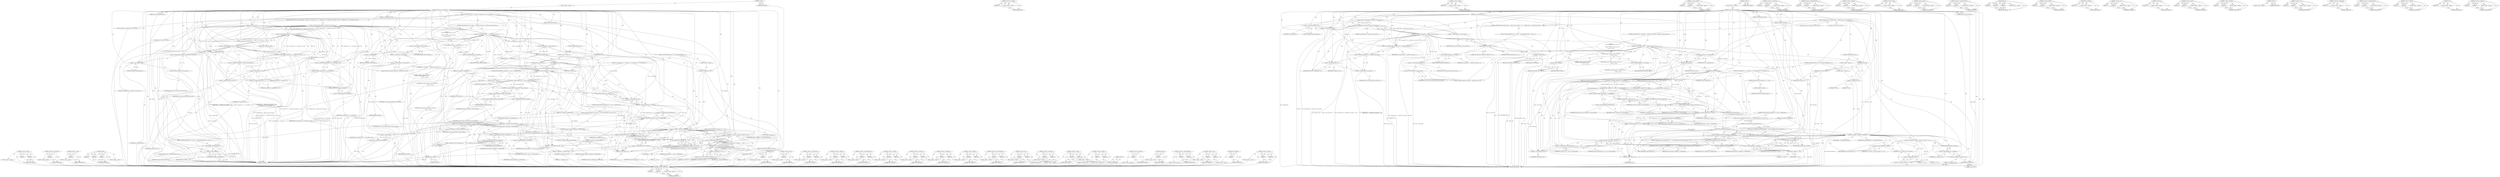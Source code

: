 digraph "&lt;operator&gt;.lessThan" {
vulnerable_282 [label=<(METHOD,&lt;operator&gt;.subtraction)>];
vulnerable_283 [label=<(PARAM,p1)>];
vulnerable_284 [label=<(PARAM,p2)>];
vulnerable_285 [label=<(BLOCK,&lt;empty&gt;,&lt;empty&gt;)>];
vulnerable_286 [label=<(METHOD_RETURN,ANY)>];
vulnerable_263 [label=<(METHOD,&lt;operator&gt;.logicalNot)>];
vulnerable_264 [label=<(PARAM,p1)>];
vulnerable_265 [label=<(BLOCK,&lt;empty&gt;,&lt;empty&gt;)>];
vulnerable_266 [label=<(METHOD_RETURN,ANY)>];
vulnerable_216 [label=<(METHOD,&lt;operator&gt;.sizeOf)>];
vulnerable_217 [label=<(PARAM,p1)>];
vulnerable_218 [label=<(BLOCK,&lt;empty&gt;,&lt;empty&gt;)>];
vulnerable_219 [label=<(METHOD_RETURN,ANY)>];
vulnerable_240 [label=<(METHOD,&lt;operator&gt;.lessThan)>];
vulnerable_241 [label=<(PARAM,p1)>];
vulnerable_242 [label=<(PARAM,p2)>];
vulnerable_243 [label=<(BLOCK,&lt;empty&gt;,&lt;empty&gt;)>];
vulnerable_244 [label=<(METHOD_RETURN,ANY)>];
vulnerable_6 [label=<(METHOD,&lt;global&gt;)<SUB>1</SUB>>];
vulnerable_7 [label=<(BLOCK,&lt;empty&gt;,&lt;empty&gt;)<SUB>1</SUB>>];
vulnerable_8 [label=<(METHOD,check_entry_size_and_hooks)<SUB>1</SUB>>];
vulnerable_9 [label=<(PARAM,struct arpt_entry *e)<SUB>1</SUB>>];
vulnerable_10 [label=<(PARAM,struct xt_table_info *newinfo)<SUB>2</SUB>>];
vulnerable_11 [label=<(PARAM,const unsigned char *base)<SUB>3</SUB>>];
vulnerable_12 [label=<(PARAM,const unsigned char *limit)<SUB>4</SUB>>];
vulnerable_13 [label=<(PARAM,const unsigned int *hook_entries)<SUB>5</SUB>>];
vulnerable_14 [label=<(PARAM,const unsigned int *underflows)<SUB>6</SUB>>];
vulnerable_15 [label=<(PARAM,unsigned int valid_hooks)<SUB>7</SUB>>];
vulnerable_16 [label=<(BLOCK,{
	unsigned int h;
 	int err;
 
 	if ((unsigned...,{
	unsigned int h;
 	int err;
 
 	if ((unsigned...)<SUB>8</SUB>>];
vulnerable_17 [label="<(LOCAL,unsigned int h: unsigned int)<SUB>9</SUB>>"];
vulnerable_18 [label="<(LOCAL,int err: int)<SUB>10</SUB>>"];
vulnerable_19 [label=<(CONTROL_STRUCTURE,IF,if ((unsigned long)e % __alignof__(struct arpt_entry) != 0 ||
	    (unsigned char *)e + sizeof(struct arpt_entry) &gt;= limit))<SUB>12</SUB>>];
vulnerable_20 [label=<(&lt;operator&gt;.logicalOr,(unsigned long)e % __alignof__(struct arpt_entr...)<SUB>12</SUB>>];
vulnerable_21 [label=<(&lt;operator&gt;.notEquals,(unsigned long)e % __alignof__(struct arpt_entr...)<SUB>12</SUB>>];
vulnerable_22 [label=<(&lt;operator&gt;.modulo,(unsigned long)e % __alignof__(struct arpt_entry))<SUB>12</SUB>>];
vulnerable_23 [label=<(&lt;operator&gt;.cast,(unsigned long)e)<SUB>12</SUB>>];
vulnerable_24 [label=<(UNKNOWN,unsigned long,unsigned long)<SUB>12</SUB>>];
vulnerable_25 [label=<(IDENTIFIER,e,(unsigned long)e)<SUB>12</SUB>>];
vulnerable_26 [label=<(&lt;operator&gt;.sizeOf,__alignof__(struct arpt_entry))<SUB>12</SUB>>];
vulnerable_27 [label=<(IDENTIFIER,struct arpt_entry,__alignof__(struct arpt_entry))<SUB>12</SUB>>];
vulnerable_28 [label=<(LITERAL,0,(unsigned long)e % __alignof__(struct arpt_entr...)<SUB>12</SUB>>];
vulnerable_29 [label=<(&lt;operator&gt;.greaterEqualsThan,(unsigned char *)e + sizeof(struct arpt_entry) ...)<SUB>13</SUB>>];
vulnerable_30 [label=<(&lt;operator&gt;.addition,(unsigned char *)e + sizeof(struct arpt_entry))<SUB>13</SUB>>];
vulnerable_31 [label=<(&lt;operator&gt;.cast,(unsigned char *)e)<SUB>13</SUB>>];
vulnerable_32 [label=<(UNKNOWN,unsigned char *,unsigned char *)<SUB>13</SUB>>];
vulnerable_33 [label=<(IDENTIFIER,e,(unsigned char *)e)<SUB>13</SUB>>];
vulnerable_34 [label=<(&lt;operator&gt;.sizeOf,sizeof(struct arpt_entry))<SUB>13</SUB>>];
vulnerable_35 [label=<(IDENTIFIER,struct arpt_entry,sizeof(struct arpt_entry))<SUB>13</SUB>>];
vulnerable_36 [label=<(IDENTIFIER,limit,(unsigned char *)e + sizeof(struct arpt_entry) ...)<SUB>13</SUB>>];
vulnerable_37 [label=<(BLOCK,{
 		duprintf(&quot;Bad offset %p\n&quot;, e);
 		return ...,{
 		duprintf(&quot;Bad offset %p\n&quot;, e);
 		return ...)<SUB>13</SUB>>];
vulnerable_38 [label=<(duprintf,duprintf(&quot;Bad offset %p\n&quot;, e))<SUB>14</SUB>>];
vulnerable_39 [label=<(LITERAL,&quot;Bad offset %p\n&quot;,duprintf(&quot;Bad offset %p\n&quot;, e))<SUB>14</SUB>>];
vulnerable_40 [label=<(IDENTIFIER,e,duprintf(&quot;Bad offset %p\n&quot;, e))<SUB>14</SUB>>];
vulnerable_41 [label=<(RETURN,return -EINVAL;,return -EINVAL;)<SUB>15</SUB>>];
vulnerable_42 [label=<(&lt;operator&gt;.minus,-EINVAL)<SUB>15</SUB>>];
vulnerable_43 [label=<(IDENTIFIER,EINVAL,-EINVAL)<SUB>15</SUB>>];
vulnerable_44 [label=<(CONTROL_STRUCTURE,IF,if (e-&gt;next_offset
	    &lt; sizeof(struct arpt_entry) + sizeof(struct xt_entry_target)))<SUB>18</SUB>>];
vulnerable_45 [label=<(&lt;operator&gt;.lessThan,e-&gt;next_offset
	    &lt; sizeof(struct arpt_entry)...)<SUB>18</SUB>>];
vulnerable_46 [label=<(&lt;operator&gt;.indirectFieldAccess,e-&gt;next_offset)<SUB>18</SUB>>];
vulnerable_47 [label=<(IDENTIFIER,e,e-&gt;next_offset
	    &lt; sizeof(struct arpt_entry)...)<SUB>18</SUB>>];
vulnerable_48 [label=<(FIELD_IDENTIFIER,next_offset,next_offset)<SUB>18</SUB>>];
vulnerable_49 [label=<(&lt;operator&gt;.addition,sizeof(struct arpt_entry) + sizeof(struct xt_en...)<SUB>19</SUB>>];
vulnerable_50 [label=<(&lt;operator&gt;.sizeOf,sizeof(struct arpt_entry))<SUB>19</SUB>>];
vulnerable_51 [label=<(IDENTIFIER,struct arpt_entry,sizeof(struct arpt_entry))<SUB>19</SUB>>];
vulnerable_52 [label=<(&lt;operator&gt;.sizeOf,sizeof(struct xt_entry_target))<SUB>19</SUB>>];
vulnerable_53 [label=<(IDENTIFIER,struct xt_entry_target,sizeof(struct xt_entry_target))<SUB>19</SUB>>];
vulnerable_54 [label="<(BLOCK,{
		duprintf(&quot;checking: element %p size %u\n&quot;,
...,{
		duprintf(&quot;checking: element %p size %u\n&quot;,
...)<SUB>19</SUB>>"];
vulnerable_55 [label="<(duprintf,duprintf(&quot;checking: element %p size %u\n&quot;,
			 ...)<SUB>20</SUB>>"];
vulnerable_56 [label="<(LITERAL,&quot;checking: element %p size %u\n&quot;,duprintf(&quot;checking: element %p size %u\n&quot;,
			 ...)<SUB>20</SUB>>"];
vulnerable_57 [label="<(IDENTIFIER,e,duprintf(&quot;checking: element %p size %u\n&quot;,
			 ...)<SUB>21</SUB>>"];
vulnerable_58 [label=<(&lt;operator&gt;.indirectFieldAccess,e-&gt;next_offset)<SUB>21</SUB>>];
vulnerable_59 [label="<(IDENTIFIER,e,duprintf(&quot;checking: element %p size %u\n&quot;,
			 ...)<SUB>21</SUB>>"];
vulnerable_60 [label=<(FIELD_IDENTIFIER,next_offset,next_offset)<SUB>21</SUB>>];
vulnerable_61 [label=<(RETURN,return -EINVAL;,return -EINVAL;)<SUB>22</SUB>>];
vulnerable_62 [label=<(&lt;operator&gt;.minus,-EINVAL)<SUB>22</SUB>>];
vulnerable_63 [label=<(IDENTIFIER,EINVAL,-EINVAL)<SUB>22</SUB>>];
vulnerable_64 [label=<(&lt;operator&gt;.assignment,err = check_entry(e))<SUB>25</SUB>>];
vulnerable_65 [label=<(IDENTIFIER,err,err = check_entry(e))<SUB>25</SUB>>];
vulnerable_66 [label=<(check_entry,check_entry(e))<SUB>25</SUB>>];
vulnerable_67 [label=<(IDENTIFIER,e,check_entry(e))<SUB>25</SUB>>];
vulnerable_68 [label=<(CONTROL_STRUCTURE,IF,if (err))<SUB>26</SUB>>];
vulnerable_69 [label=<(IDENTIFIER,err,if (err))<SUB>26</SUB>>];
vulnerable_70 [label=<(BLOCK,&lt;empty&gt;,&lt;empty&gt;)<SUB>27</SUB>>];
vulnerable_71 [label=<(RETURN,return err;,return err;)<SUB>27</SUB>>];
vulnerable_72 [label=<(IDENTIFIER,err,return err;)<SUB>27</SUB>>];
vulnerable_73 [label=<(CONTROL_STRUCTURE,FOR,for (h = 0;h &lt; NF_ARP_NUMHOOKS;h++))<SUB>30</SUB>>];
vulnerable_74 [label=<(BLOCK,&lt;empty&gt;,&lt;empty&gt;)<SUB>30</SUB>>];
vulnerable_75 [label=<(&lt;operator&gt;.assignment,h = 0)<SUB>30</SUB>>];
vulnerable_76 [label=<(IDENTIFIER,h,h = 0)<SUB>30</SUB>>];
vulnerable_77 [label=<(LITERAL,0,h = 0)<SUB>30</SUB>>];
vulnerable_78 [label=<(&lt;operator&gt;.lessThan,h &lt; NF_ARP_NUMHOOKS)<SUB>30</SUB>>];
vulnerable_79 [label=<(IDENTIFIER,h,h &lt; NF_ARP_NUMHOOKS)<SUB>30</SUB>>];
vulnerable_80 [label=<(IDENTIFIER,NF_ARP_NUMHOOKS,h &lt; NF_ARP_NUMHOOKS)<SUB>30</SUB>>];
vulnerable_81 [label=<(&lt;operator&gt;.postIncrement,h++)<SUB>30</SUB>>];
vulnerable_82 [label=<(IDENTIFIER,h,h++)<SUB>30</SUB>>];
vulnerable_83 [label=<(BLOCK,{
		if (!(valid_hooks &amp; (1 &lt;&lt; h)))
			continue;...,{
		if (!(valid_hooks &amp; (1 &lt;&lt; h)))
			continue;...)<SUB>30</SUB>>];
vulnerable_84 [label=<(CONTROL_STRUCTURE,IF,if (!(valid_hooks &amp; (1 &lt;&lt; h))))<SUB>31</SUB>>];
vulnerable_85 [label=<(&lt;operator&gt;.logicalNot,!(valid_hooks &amp; (1 &lt;&lt; h)))<SUB>31</SUB>>];
vulnerable_86 [label=<(&lt;operator&gt;.and,valid_hooks &amp; (1 &lt;&lt; h))<SUB>31</SUB>>];
vulnerable_87 [label=<(IDENTIFIER,valid_hooks,valid_hooks &amp; (1 &lt;&lt; h))<SUB>31</SUB>>];
vulnerable_88 [label=<(&lt;operator&gt;.shiftLeft,1 &lt;&lt; h)<SUB>31</SUB>>];
vulnerable_89 [label=<(LITERAL,1,1 &lt;&lt; h)<SUB>31</SUB>>];
vulnerable_90 [label=<(IDENTIFIER,h,1 &lt;&lt; h)<SUB>31</SUB>>];
vulnerable_91 [label=<(BLOCK,&lt;empty&gt;,&lt;empty&gt;)<SUB>32</SUB>>];
vulnerable_92 [label=<(CONTROL_STRUCTURE,CONTINUE,continue;)<SUB>32</SUB>>];
vulnerable_93 [label=<(CONTROL_STRUCTURE,IF,if ((unsigned char *)e - base == hook_entries[h]))<SUB>33</SUB>>];
vulnerable_94 [label=<(&lt;operator&gt;.equals,(unsigned char *)e - base == hook_entries[h])<SUB>33</SUB>>];
vulnerable_95 [label=<(&lt;operator&gt;.subtraction,(unsigned char *)e - base)<SUB>33</SUB>>];
vulnerable_96 [label=<(&lt;operator&gt;.cast,(unsigned char *)e)<SUB>33</SUB>>];
vulnerable_97 [label=<(UNKNOWN,unsigned char *,unsigned char *)<SUB>33</SUB>>];
vulnerable_98 [label=<(IDENTIFIER,e,(unsigned char *)e)<SUB>33</SUB>>];
vulnerable_99 [label=<(IDENTIFIER,base,(unsigned char *)e - base)<SUB>33</SUB>>];
vulnerable_100 [label=<(&lt;operator&gt;.indirectIndexAccess,hook_entries[h])<SUB>33</SUB>>];
vulnerable_101 [label=<(IDENTIFIER,hook_entries,(unsigned char *)e - base == hook_entries[h])<SUB>33</SUB>>];
vulnerable_102 [label=<(IDENTIFIER,h,(unsigned char *)e - base == hook_entries[h])<SUB>33</SUB>>];
vulnerable_103 [label=<(BLOCK,&lt;empty&gt;,&lt;empty&gt;)<SUB>34</SUB>>];
vulnerable_104 [label=<(&lt;operator&gt;.assignment,newinfo-&gt;hook_entry[h] = hook_entries[h])<SUB>34</SUB>>];
vulnerable_105 [label=<(&lt;operator&gt;.indirectIndexAccess,newinfo-&gt;hook_entry[h])<SUB>34</SUB>>];
vulnerable_106 [label=<(&lt;operator&gt;.indirectFieldAccess,newinfo-&gt;hook_entry)<SUB>34</SUB>>];
vulnerable_107 [label=<(IDENTIFIER,newinfo,newinfo-&gt;hook_entry[h] = hook_entries[h])<SUB>34</SUB>>];
vulnerable_108 [label=<(FIELD_IDENTIFIER,hook_entry,hook_entry)<SUB>34</SUB>>];
vulnerable_109 [label=<(IDENTIFIER,h,newinfo-&gt;hook_entry[h] = hook_entries[h])<SUB>34</SUB>>];
vulnerable_110 [label=<(&lt;operator&gt;.indirectIndexAccess,hook_entries[h])<SUB>34</SUB>>];
vulnerable_111 [label=<(IDENTIFIER,hook_entries,newinfo-&gt;hook_entry[h] = hook_entries[h])<SUB>34</SUB>>];
vulnerable_112 [label=<(IDENTIFIER,h,newinfo-&gt;hook_entry[h] = hook_entries[h])<SUB>34</SUB>>];
vulnerable_113 [label=<(CONTROL_STRUCTURE,IF,if ((unsigned char *)e - base == underflows[h]))<SUB>35</SUB>>];
vulnerable_114 [label=<(&lt;operator&gt;.equals,(unsigned char *)e - base == underflows[h])<SUB>35</SUB>>];
vulnerable_115 [label=<(&lt;operator&gt;.subtraction,(unsigned char *)e - base)<SUB>35</SUB>>];
vulnerable_116 [label=<(&lt;operator&gt;.cast,(unsigned char *)e)<SUB>35</SUB>>];
vulnerable_117 [label=<(UNKNOWN,unsigned char *,unsigned char *)<SUB>35</SUB>>];
vulnerable_118 [label=<(IDENTIFIER,e,(unsigned char *)e)<SUB>35</SUB>>];
vulnerable_119 [label=<(IDENTIFIER,base,(unsigned char *)e - base)<SUB>35</SUB>>];
vulnerable_120 [label=<(&lt;operator&gt;.indirectIndexAccess,underflows[h])<SUB>35</SUB>>];
vulnerable_121 [label=<(IDENTIFIER,underflows,(unsigned char *)e - base == underflows[h])<SUB>35</SUB>>];
vulnerable_122 [label=<(IDENTIFIER,h,(unsigned char *)e - base == underflows[h])<SUB>35</SUB>>];
vulnerable_123 [label=<(BLOCK,{
			if (!check_underflow(e)) {
				pr_err(&quot;Und...,{
			if (!check_underflow(e)) {
				pr_err(&quot;Und...)<SUB>35</SUB>>];
vulnerable_124 [label=<(CONTROL_STRUCTURE,IF,if (!check_underflow(e)))<SUB>36</SUB>>];
vulnerable_125 [label=<(&lt;operator&gt;.logicalNot,!check_underflow(e))<SUB>36</SUB>>];
vulnerable_126 [label=<(check_underflow,check_underflow(e))<SUB>36</SUB>>];
vulnerable_127 [label=<(IDENTIFIER,e,check_underflow(e))<SUB>36</SUB>>];
vulnerable_128 [label=<(BLOCK,{
				pr_err(&quot;Underflows must be unconditional ...,{
				pr_err(&quot;Underflows must be unconditional ...)<SUB>36</SUB>>];
vulnerable_129 [label=<(pr_err,pr_err(&quot;Underflows must be unconditional and &quot;
...)<SUB>37</SUB>>];
vulnerable_130 [label=<(LITERAL,&quot;Underflows must be unconditional and &quot;
				   ...,pr_err(&quot;Underflows must be unconditional and &quot;
...)<SUB>37</SUB>>];
vulnerable_131 [label=<(RETURN,return -EINVAL;,return -EINVAL;)<SUB>40</SUB>>];
vulnerable_132 [label=<(&lt;operator&gt;.minus,-EINVAL)<SUB>40</SUB>>];
vulnerable_133 [label=<(IDENTIFIER,EINVAL,-EINVAL)<SUB>40</SUB>>];
vulnerable_134 [label=<(&lt;operator&gt;.assignment,newinfo-&gt;underflow[h] = underflows[h])<SUB>42</SUB>>];
vulnerable_135 [label=<(&lt;operator&gt;.indirectIndexAccess,newinfo-&gt;underflow[h])<SUB>42</SUB>>];
vulnerable_136 [label=<(&lt;operator&gt;.indirectFieldAccess,newinfo-&gt;underflow)<SUB>42</SUB>>];
vulnerable_137 [label=<(IDENTIFIER,newinfo,newinfo-&gt;underflow[h] = underflows[h])<SUB>42</SUB>>];
vulnerable_138 [label=<(FIELD_IDENTIFIER,underflow,underflow)<SUB>42</SUB>>];
vulnerable_139 [label=<(IDENTIFIER,h,newinfo-&gt;underflow[h] = underflows[h])<SUB>42</SUB>>];
vulnerable_140 [label=<(&lt;operator&gt;.indirectIndexAccess,underflows[h])<SUB>42</SUB>>];
vulnerable_141 [label=<(IDENTIFIER,underflows,newinfo-&gt;underflow[h] = underflows[h])<SUB>42</SUB>>];
vulnerable_142 [label=<(IDENTIFIER,h,newinfo-&gt;underflow[h] = underflows[h])<SUB>42</SUB>>];
vulnerable_143 [label=<(&lt;operator&gt;.assignment,e-&gt;counters = ((struct xt_counters) { 0, 0 }))<SUB>47</SUB>>];
vulnerable_144 [label=<(&lt;operator&gt;.indirectFieldAccess,e-&gt;counters)<SUB>47</SUB>>];
vulnerable_145 [label=<(IDENTIFIER,e,e-&gt;counters = ((struct xt_counters) { 0, 0 }))<SUB>47</SUB>>];
vulnerable_146 [label=<(FIELD_IDENTIFIER,counters,counters)<SUB>47</SUB>>];
vulnerable_147 [label=<(&lt;operator&gt;.cast,(struct xt_counters) { 0, 0 })<SUB>47</SUB>>];
vulnerable_148 [label=<(UNKNOWN,struct xt_counters,struct xt_counters)<SUB>47</SUB>>];
vulnerable_149 [label=<(&lt;operator&gt;.arrayInitializer,{ 0, 0 })<SUB>47</SUB>>];
vulnerable_150 [label=<(LITERAL,0,{ 0, 0 })<SUB>47</SUB>>];
vulnerable_151 [label=<(LITERAL,0,{ 0, 0 })<SUB>47</SUB>>];
vulnerable_152 [label=<(&lt;operator&gt;.assignment,e-&gt;comefrom = 0)<SUB>48</SUB>>];
vulnerable_153 [label=<(&lt;operator&gt;.indirectFieldAccess,e-&gt;comefrom)<SUB>48</SUB>>];
vulnerable_154 [label=<(IDENTIFIER,e,e-&gt;comefrom = 0)<SUB>48</SUB>>];
vulnerable_155 [label=<(FIELD_IDENTIFIER,comefrom,comefrom)<SUB>48</SUB>>];
vulnerable_156 [label=<(LITERAL,0,e-&gt;comefrom = 0)<SUB>48</SUB>>];
vulnerable_157 [label=<(RETURN,return 0;,return 0;)<SUB>49</SUB>>];
vulnerable_158 [label=<(LITERAL,0,return 0;)<SUB>49</SUB>>];
vulnerable_159 [label=<(METHOD_RETURN,int)<SUB>1</SUB>>];
vulnerable_161 [label=<(METHOD_RETURN,ANY)<SUB>1</SUB>>];
vulnerable_300 [label=<(METHOD,&lt;operator&gt;.arrayInitializer)>];
vulnerable_301 [label=<(PARAM,p1)>];
vulnerable_302 [label=<(PARAM,p2)>];
vulnerable_303 [label=<(BLOCK,&lt;empty&gt;,&lt;empty&gt;)>];
vulnerable_304 [label=<(METHOD_RETURN,ANY)>];
vulnerable_245 [label=<(METHOD,&lt;operator&gt;.indirectFieldAccess)>];
vulnerable_246 [label=<(PARAM,p1)>];
vulnerable_247 [label=<(PARAM,p2)>];
vulnerable_248 [label=<(BLOCK,&lt;empty&gt;,&lt;empty&gt;)>];
vulnerable_249 [label=<(METHOD_RETURN,ANY)>];
vulnerable_201 [label=<(METHOD,&lt;operator&gt;.notEquals)>];
vulnerable_202 [label=<(PARAM,p1)>];
vulnerable_203 [label=<(PARAM,p2)>];
vulnerable_204 [label=<(BLOCK,&lt;empty&gt;,&lt;empty&gt;)>];
vulnerable_205 [label=<(METHOD_RETURN,ANY)>];
vulnerable_236 [label=<(METHOD,&lt;operator&gt;.minus)>];
vulnerable_237 [label=<(PARAM,p1)>];
vulnerable_238 [label=<(BLOCK,&lt;empty&gt;,&lt;empty&gt;)>];
vulnerable_239 [label=<(METHOD_RETURN,ANY)>];
vulnerable_277 [label=<(METHOD,&lt;operator&gt;.equals)>];
vulnerable_278 [label=<(PARAM,p1)>];
vulnerable_279 [label=<(PARAM,p2)>];
vulnerable_280 [label=<(BLOCK,&lt;empty&gt;,&lt;empty&gt;)>];
vulnerable_281 [label=<(METHOD_RETURN,ANY)>];
vulnerable_287 [label=<(METHOD,&lt;operator&gt;.indirectIndexAccess)>];
vulnerable_288 [label=<(PARAM,p1)>];
vulnerable_289 [label=<(PARAM,p2)>];
vulnerable_290 [label=<(BLOCK,&lt;empty&gt;,&lt;empty&gt;)>];
vulnerable_291 [label=<(METHOD_RETURN,ANY)>];
vulnerable_230 [label=<(METHOD,duprintf)>];
vulnerable_231 [label=<(PARAM,p1)>];
vulnerable_232 [label=<(PARAM,p2)>];
vulnerable_233 [label=<(PARAM,p3)>];
vulnerable_234 [label=<(BLOCK,&lt;empty&gt;,&lt;empty&gt;)>];
vulnerable_235 [label=<(METHOD_RETURN,ANY)>];
vulnerable_225 [label=<(METHOD,&lt;operator&gt;.addition)>];
vulnerable_226 [label=<(PARAM,p1)>];
vulnerable_227 [label=<(PARAM,p2)>];
vulnerable_228 [label=<(BLOCK,&lt;empty&gt;,&lt;empty&gt;)>];
vulnerable_229 [label=<(METHOD_RETURN,ANY)>];
vulnerable_292 [label=<(METHOD,check_underflow)>];
vulnerable_293 [label=<(PARAM,p1)>];
vulnerable_294 [label=<(BLOCK,&lt;empty&gt;,&lt;empty&gt;)>];
vulnerable_295 [label=<(METHOD_RETURN,ANY)>];
vulnerable_211 [label=<(METHOD,&lt;operator&gt;.cast)>];
vulnerable_212 [label=<(PARAM,p1)>];
vulnerable_213 [label=<(PARAM,p2)>];
vulnerable_214 [label=<(BLOCK,&lt;empty&gt;,&lt;empty&gt;)>];
vulnerable_215 [label=<(METHOD_RETURN,ANY)>];
vulnerable_255 [label=<(METHOD,check_entry)>];
vulnerable_256 [label=<(PARAM,p1)>];
vulnerable_257 [label=<(BLOCK,&lt;empty&gt;,&lt;empty&gt;)>];
vulnerable_258 [label=<(METHOD_RETURN,ANY)>];
vulnerable_206 [label=<(METHOD,&lt;operator&gt;.modulo)>];
vulnerable_207 [label=<(PARAM,p1)>];
vulnerable_208 [label=<(PARAM,p2)>];
vulnerable_209 [label=<(BLOCK,&lt;empty&gt;,&lt;empty&gt;)>];
vulnerable_210 [label=<(METHOD_RETURN,ANY)>];
vulnerable_196 [label=<(METHOD,&lt;operator&gt;.logicalOr)>];
vulnerable_197 [label=<(PARAM,p1)>];
vulnerable_198 [label=<(PARAM,p2)>];
vulnerable_199 [label=<(BLOCK,&lt;empty&gt;,&lt;empty&gt;)>];
vulnerable_200 [label=<(METHOD_RETURN,ANY)>];
vulnerable_190 [label=<(METHOD,&lt;global&gt;)<SUB>1</SUB>>];
vulnerable_191 [label=<(BLOCK,&lt;empty&gt;,&lt;empty&gt;)>];
vulnerable_192 [label=<(METHOD_RETURN,ANY)>];
vulnerable_267 [label=<(METHOD,&lt;operator&gt;.and)>];
vulnerable_268 [label=<(PARAM,p1)>];
vulnerable_269 [label=<(PARAM,p2)>];
vulnerable_270 [label=<(BLOCK,&lt;empty&gt;,&lt;empty&gt;)>];
vulnerable_271 [label=<(METHOD_RETURN,ANY)>];
vulnerable_259 [label=<(METHOD,&lt;operator&gt;.postIncrement)>];
vulnerable_260 [label=<(PARAM,p1)>];
vulnerable_261 [label=<(BLOCK,&lt;empty&gt;,&lt;empty&gt;)>];
vulnerable_262 [label=<(METHOD_RETURN,ANY)>];
vulnerable_220 [label=<(METHOD,&lt;operator&gt;.greaterEqualsThan)>];
vulnerable_221 [label=<(PARAM,p1)>];
vulnerable_222 [label=<(PARAM,p2)>];
vulnerable_223 [label=<(BLOCK,&lt;empty&gt;,&lt;empty&gt;)>];
vulnerable_224 [label=<(METHOD_RETURN,ANY)>];
vulnerable_272 [label=<(METHOD,&lt;operator&gt;.shiftLeft)>];
vulnerable_273 [label=<(PARAM,p1)>];
vulnerable_274 [label=<(PARAM,p2)>];
vulnerable_275 [label=<(BLOCK,&lt;empty&gt;,&lt;empty&gt;)>];
vulnerable_276 [label=<(METHOD_RETURN,ANY)>];
vulnerable_296 [label=<(METHOD,pr_err)>];
vulnerable_297 [label=<(PARAM,p1)>];
vulnerable_298 [label=<(BLOCK,&lt;empty&gt;,&lt;empty&gt;)>];
vulnerable_299 [label=<(METHOD_RETURN,ANY)>];
vulnerable_250 [label=<(METHOD,&lt;operator&gt;.assignment)>];
vulnerable_251 [label=<(PARAM,p1)>];
vulnerable_252 [label=<(PARAM,p2)>];
vulnerable_253 [label=<(BLOCK,&lt;empty&gt;,&lt;empty&gt;)>];
vulnerable_254 [label=<(METHOD_RETURN,ANY)>];
fixed_292 [label=<(METHOD,&lt;operator&gt;.equals)>];
fixed_293 [label=<(PARAM,p1)>];
fixed_294 [label=<(PARAM,p2)>];
fixed_295 [label=<(BLOCK,&lt;empty&gt;,&lt;empty&gt;)>];
fixed_296 [label=<(METHOD_RETURN,ANY)>];
fixed_274 [label=<(METHOD,&lt;operator&gt;.postIncrement)>];
fixed_275 [label=<(PARAM,p1)>];
fixed_276 [label=<(BLOCK,&lt;empty&gt;,&lt;empty&gt;)>];
fixed_277 [label=<(METHOD_RETURN,ANY)>];
fixed_226 [label=<(METHOD,&lt;operator&gt;.sizeOf)>];
fixed_227 [label=<(PARAM,p1)>];
fixed_228 [label=<(BLOCK,&lt;empty&gt;,&lt;empty&gt;)>];
fixed_229 [label=<(METHOD_RETURN,ANY)>];
fixed_250 [label=<(METHOD,duprintf)>];
fixed_251 [label=<(PARAM,p1)>];
fixed_252 [label=<(PARAM,p2)>];
fixed_253 [label=<(PARAM,p3)>];
fixed_254 [label=<(BLOCK,&lt;empty&gt;,&lt;empty&gt;)>];
fixed_255 [label=<(METHOD_RETURN,ANY)>];
fixed_6 [label=<(METHOD,&lt;global&gt;)<SUB>1</SUB>>];
fixed_7 [label=<(BLOCK,&lt;empty&gt;,&lt;empty&gt;)<SUB>1</SUB>>];
fixed_8 [label=<(METHOD,check_entry_size_and_hooks)<SUB>1</SUB>>];
fixed_9 [label=<(PARAM,struct arpt_entry *e)<SUB>1</SUB>>];
fixed_10 [label=<(PARAM,struct xt_table_info *newinfo)<SUB>2</SUB>>];
fixed_11 [label=<(PARAM,const unsigned char *base)<SUB>3</SUB>>];
fixed_12 [label=<(PARAM,const unsigned char *limit)<SUB>4</SUB>>];
fixed_13 [label=<(PARAM,const unsigned int *hook_entries)<SUB>5</SUB>>];
fixed_14 [label=<(PARAM,const unsigned int *underflows)<SUB>6</SUB>>];
fixed_15 [label=<(PARAM,unsigned int valid_hooks)<SUB>7</SUB>>];
fixed_16 [label=<(BLOCK,{
	unsigned int h;
 	int err;
 
 	if ((unsigned...,{
	unsigned int h;
 	int err;
 
 	if ((unsigned...)<SUB>8</SUB>>];
fixed_17 [label="<(LOCAL,unsigned int h: unsigned int)<SUB>9</SUB>>"];
fixed_18 [label="<(LOCAL,int err: int)<SUB>10</SUB>>"];
fixed_19 [label=<(CONTROL_STRUCTURE,IF,if ((unsigned long)e % __alignof__(struct arpt_entry) != 0 ||
	    (unsigned char *)e + sizeof(struct arpt_entry) &gt;= limit ||
	    (unsigned char *)e + e-&gt;next_offset &gt; limit))<SUB>12</SUB>>];
fixed_20 [label=<(&lt;operator&gt;.logicalOr,(unsigned long)e % __alignof__(struct arpt_entr...)<SUB>12</SUB>>];
fixed_21 [label=<(&lt;operator&gt;.logicalOr,(unsigned long)e % __alignof__(struct arpt_entr...)<SUB>12</SUB>>];
fixed_22 [label=<(&lt;operator&gt;.notEquals,(unsigned long)e % __alignof__(struct arpt_entr...)<SUB>12</SUB>>];
fixed_23 [label=<(&lt;operator&gt;.modulo,(unsigned long)e % __alignof__(struct arpt_entry))<SUB>12</SUB>>];
fixed_24 [label=<(&lt;operator&gt;.cast,(unsigned long)e)<SUB>12</SUB>>];
fixed_25 [label=<(UNKNOWN,unsigned long,unsigned long)<SUB>12</SUB>>];
fixed_26 [label=<(IDENTIFIER,e,(unsigned long)e)<SUB>12</SUB>>];
fixed_27 [label=<(&lt;operator&gt;.sizeOf,__alignof__(struct arpt_entry))<SUB>12</SUB>>];
fixed_28 [label=<(IDENTIFIER,struct arpt_entry,__alignof__(struct arpt_entry))<SUB>12</SUB>>];
fixed_29 [label=<(LITERAL,0,(unsigned long)e % __alignof__(struct arpt_entr...)<SUB>12</SUB>>];
fixed_30 [label=<(&lt;operator&gt;.greaterEqualsThan,(unsigned char *)e + sizeof(struct arpt_entry) ...)<SUB>13</SUB>>];
fixed_31 [label=<(&lt;operator&gt;.addition,(unsigned char *)e + sizeof(struct arpt_entry))<SUB>13</SUB>>];
fixed_32 [label=<(&lt;operator&gt;.cast,(unsigned char *)e)<SUB>13</SUB>>];
fixed_33 [label=<(UNKNOWN,unsigned char *,unsigned char *)<SUB>13</SUB>>];
fixed_34 [label=<(IDENTIFIER,e,(unsigned char *)e)<SUB>13</SUB>>];
fixed_35 [label=<(&lt;operator&gt;.sizeOf,sizeof(struct arpt_entry))<SUB>13</SUB>>];
fixed_36 [label=<(IDENTIFIER,struct arpt_entry,sizeof(struct arpt_entry))<SUB>13</SUB>>];
fixed_37 [label=<(IDENTIFIER,limit,(unsigned char *)e + sizeof(struct arpt_entry) ...)<SUB>13</SUB>>];
fixed_38 [label=<(&lt;operator&gt;.greaterThan,(unsigned char *)e + e-&gt;next_offset &gt; limit)<SUB>14</SUB>>];
fixed_39 [label=<(&lt;operator&gt;.addition,(unsigned char *)e + e-&gt;next_offset)<SUB>14</SUB>>];
fixed_40 [label=<(&lt;operator&gt;.cast,(unsigned char *)e)<SUB>14</SUB>>];
fixed_41 [label=<(UNKNOWN,unsigned char *,unsigned char *)<SUB>14</SUB>>];
fixed_42 [label=<(IDENTIFIER,e,(unsigned char *)e)<SUB>14</SUB>>];
fixed_43 [label=<(&lt;operator&gt;.indirectFieldAccess,e-&gt;next_offset)<SUB>14</SUB>>];
fixed_44 [label=<(IDENTIFIER,e,(unsigned char *)e + e-&gt;next_offset)<SUB>14</SUB>>];
fixed_45 [label=<(FIELD_IDENTIFIER,next_offset,next_offset)<SUB>14</SUB>>];
fixed_46 [label=<(IDENTIFIER,limit,(unsigned char *)e + e-&gt;next_offset &gt; limit)<SUB>14</SUB>>];
fixed_47 [label=<(BLOCK,{
 		duprintf(&quot;Bad offset %p\n&quot;, e);
 		return ...,{
 		duprintf(&quot;Bad offset %p\n&quot;, e);
 		return ...)<SUB>14</SUB>>];
fixed_48 [label=<(duprintf,duprintf(&quot;Bad offset %p\n&quot;, e))<SUB>15</SUB>>];
fixed_49 [label=<(LITERAL,&quot;Bad offset %p\n&quot;,duprintf(&quot;Bad offset %p\n&quot;, e))<SUB>15</SUB>>];
fixed_50 [label=<(IDENTIFIER,e,duprintf(&quot;Bad offset %p\n&quot;, e))<SUB>15</SUB>>];
fixed_51 [label=<(RETURN,return -EINVAL;,return -EINVAL;)<SUB>16</SUB>>];
fixed_52 [label=<(&lt;operator&gt;.minus,-EINVAL)<SUB>16</SUB>>];
fixed_53 [label=<(IDENTIFIER,EINVAL,-EINVAL)<SUB>16</SUB>>];
fixed_54 [label=<(CONTROL_STRUCTURE,IF,if (e-&gt;next_offset
	    &lt; sizeof(struct arpt_entry) + sizeof(struct xt_entry_target)))<SUB>19</SUB>>];
fixed_55 [label=<(&lt;operator&gt;.lessThan,e-&gt;next_offset
	    &lt; sizeof(struct arpt_entry)...)<SUB>19</SUB>>];
fixed_56 [label=<(&lt;operator&gt;.indirectFieldAccess,e-&gt;next_offset)<SUB>19</SUB>>];
fixed_57 [label=<(IDENTIFIER,e,e-&gt;next_offset
	    &lt; sizeof(struct arpt_entry)...)<SUB>19</SUB>>];
fixed_58 [label=<(FIELD_IDENTIFIER,next_offset,next_offset)<SUB>19</SUB>>];
fixed_59 [label=<(&lt;operator&gt;.addition,sizeof(struct arpt_entry) + sizeof(struct xt_en...)<SUB>20</SUB>>];
fixed_60 [label=<(&lt;operator&gt;.sizeOf,sizeof(struct arpt_entry))<SUB>20</SUB>>];
fixed_61 [label=<(IDENTIFIER,struct arpt_entry,sizeof(struct arpt_entry))<SUB>20</SUB>>];
fixed_62 [label=<(&lt;operator&gt;.sizeOf,sizeof(struct xt_entry_target))<SUB>20</SUB>>];
fixed_63 [label=<(IDENTIFIER,struct xt_entry_target,sizeof(struct xt_entry_target))<SUB>20</SUB>>];
fixed_64 [label="<(BLOCK,{
		duprintf(&quot;checking: element %p size %u\n&quot;,
...,{
		duprintf(&quot;checking: element %p size %u\n&quot;,
...)<SUB>20</SUB>>"];
fixed_65 [label="<(duprintf,duprintf(&quot;checking: element %p size %u\n&quot;,
			 ...)<SUB>21</SUB>>"];
fixed_66 [label="<(LITERAL,&quot;checking: element %p size %u\n&quot;,duprintf(&quot;checking: element %p size %u\n&quot;,
			 ...)<SUB>21</SUB>>"];
fixed_67 [label="<(IDENTIFIER,e,duprintf(&quot;checking: element %p size %u\n&quot;,
			 ...)<SUB>22</SUB>>"];
fixed_68 [label=<(&lt;operator&gt;.indirectFieldAccess,e-&gt;next_offset)<SUB>22</SUB>>];
fixed_69 [label="<(IDENTIFIER,e,duprintf(&quot;checking: element %p size %u\n&quot;,
			 ...)<SUB>22</SUB>>"];
fixed_70 [label=<(FIELD_IDENTIFIER,next_offset,next_offset)<SUB>22</SUB>>];
fixed_71 [label=<(RETURN,return -EINVAL;,return -EINVAL;)<SUB>23</SUB>>];
fixed_72 [label=<(&lt;operator&gt;.minus,-EINVAL)<SUB>23</SUB>>];
fixed_73 [label=<(IDENTIFIER,EINVAL,-EINVAL)<SUB>23</SUB>>];
fixed_74 [label=<(&lt;operator&gt;.assignment,err = check_entry(e))<SUB>26</SUB>>];
fixed_75 [label=<(IDENTIFIER,err,err = check_entry(e))<SUB>26</SUB>>];
fixed_76 [label=<(check_entry,check_entry(e))<SUB>26</SUB>>];
fixed_77 [label=<(IDENTIFIER,e,check_entry(e))<SUB>26</SUB>>];
fixed_78 [label=<(CONTROL_STRUCTURE,IF,if (err))<SUB>27</SUB>>];
fixed_79 [label=<(IDENTIFIER,err,if (err))<SUB>27</SUB>>];
fixed_80 [label=<(BLOCK,&lt;empty&gt;,&lt;empty&gt;)<SUB>28</SUB>>];
fixed_81 [label=<(RETURN,return err;,return err;)<SUB>28</SUB>>];
fixed_82 [label=<(IDENTIFIER,err,return err;)<SUB>28</SUB>>];
fixed_83 [label=<(CONTROL_STRUCTURE,FOR,for (h = 0;h &lt; NF_ARP_NUMHOOKS;h++))<SUB>31</SUB>>];
fixed_84 [label=<(BLOCK,&lt;empty&gt;,&lt;empty&gt;)<SUB>31</SUB>>];
fixed_85 [label=<(&lt;operator&gt;.assignment,h = 0)<SUB>31</SUB>>];
fixed_86 [label=<(IDENTIFIER,h,h = 0)<SUB>31</SUB>>];
fixed_87 [label=<(LITERAL,0,h = 0)<SUB>31</SUB>>];
fixed_88 [label=<(&lt;operator&gt;.lessThan,h &lt; NF_ARP_NUMHOOKS)<SUB>31</SUB>>];
fixed_89 [label=<(IDENTIFIER,h,h &lt; NF_ARP_NUMHOOKS)<SUB>31</SUB>>];
fixed_90 [label=<(IDENTIFIER,NF_ARP_NUMHOOKS,h &lt; NF_ARP_NUMHOOKS)<SUB>31</SUB>>];
fixed_91 [label=<(&lt;operator&gt;.postIncrement,h++)<SUB>31</SUB>>];
fixed_92 [label=<(IDENTIFIER,h,h++)<SUB>31</SUB>>];
fixed_93 [label=<(BLOCK,{
		if (!(valid_hooks &amp; (1 &lt;&lt; h)))
			continue;...,{
		if (!(valid_hooks &amp; (1 &lt;&lt; h)))
			continue;...)<SUB>31</SUB>>];
fixed_94 [label=<(CONTROL_STRUCTURE,IF,if (!(valid_hooks &amp; (1 &lt;&lt; h))))<SUB>32</SUB>>];
fixed_95 [label=<(&lt;operator&gt;.logicalNot,!(valid_hooks &amp; (1 &lt;&lt; h)))<SUB>32</SUB>>];
fixed_96 [label=<(&lt;operator&gt;.and,valid_hooks &amp; (1 &lt;&lt; h))<SUB>32</SUB>>];
fixed_97 [label=<(IDENTIFIER,valid_hooks,valid_hooks &amp; (1 &lt;&lt; h))<SUB>32</SUB>>];
fixed_98 [label=<(&lt;operator&gt;.shiftLeft,1 &lt;&lt; h)<SUB>32</SUB>>];
fixed_99 [label=<(LITERAL,1,1 &lt;&lt; h)<SUB>32</SUB>>];
fixed_100 [label=<(IDENTIFIER,h,1 &lt;&lt; h)<SUB>32</SUB>>];
fixed_101 [label=<(BLOCK,&lt;empty&gt;,&lt;empty&gt;)<SUB>33</SUB>>];
fixed_102 [label=<(CONTROL_STRUCTURE,CONTINUE,continue;)<SUB>33</SUB>>];
fixed_103 [label=<(CONTROL_STRUCTURE,IF,if ((unsigned char *)e - base == hook_entries[h]))<SUB>34</SUB>>];
fixed_104 [label=<(&lt;operator&gt;.equals,(unsigned char *)e - base == hook_entries[h])<SUB>34</SUB>>];
fixed_105 [label=<(&lt;operator&gt;.subtraction,(unsigned char *)e - base)<SUB>34</SUB>>];
fixed_106 [label=<(&lt;operator&gt;.cast,(unsigned char *)e)<SUB>34</SUB>>];
fixed_107 [label=<(UNKNOWN,unsigned char *,unsigned char *)<SUB>34</SUB>>];
fixed_108 [label=<(IDENTIFIER,e,(unsigned char *)e)<SUB>34</SUB>>];
fixed_109 [label=<(IDENTIFIER,base,(unsigned char *)e - base)<SUB>34</SUB>>];
fixed_110 [label=<(&lt;operator&gt;.indirectIndexAccess,hook_entries[h])<SUB>34</SUB>>];
fixed_111 [label=<(IDENTIFIER,hook_entries,(unsigned char *)e - base == hook_entries[h])<SUB>34</SUB>>];
fixed_112 [label=<(IDENTIFIER,h,(unsigned char *)e - base == hook_entries[h])<SUB>34</SUB>>];
fixed_113 [label=<(BLOCK,&lt;empty&gt;,&lt;empty&gt;)<SUB>35</SUB>>];
fixed_114 [label=<(&lt;operator&gt;.assignment,newinfo-&gt;hook_entry[h] = hook_entries[h])<SUB>35</SUB>>];
fixed_115 [label=<(&lt;operator&gt;.indirectIndexAccess,newinfo-&gt;hook_entry[h])<SUB>35</SUB>>];
fixed_116 [label=<(&lt;operator&gt;.indirectFieldAccess,newinfo-&gt;hook_entry)<SUB>35</SUB>>];
fixed_117 [label=<(IDENTIFIER,newinfo,newinfo-&gt;hook_entry[h] = hook_entries[h])<SUB>35</SUB>>];
fixed_118 [label=<(FIELD_IDENTIFIER,hook_entry,hook_entry)<SUB>35</SUB>>];
fixed_119 [label=<(IDENTIFIER,h,newinfo-&gt;hook_entry[h] = hook_entries[h])<SUB>35</SUB>>];
fixed_120 [label=<(&lt;operator&gt;.indirectIndexAccess,hook_entries[h])<SUB>35</SUB>>];
fixed_121 [label=<(IDENTIFIER,hook_entries,newinfo-&gt;hook_entry[h] = hook_entries[h])<SUB>35</SUB>>];
fixed_122 [label=<(IDENTIFIER,h,newinfo-&gt;hook_entry[h] = hook_entries[h])<SUB>35</SUB>>];
fixed_123 [label=<(CONTROL_STRUCTURE,IF,if ((unsigned char *)e - base == underflows[h]))<SUB>36</SUB>>];
fixed_124 [label=<(&lt;operator&gt;.equals,(unsigned char *)e - base == underflows[h])<SUB>36</SUB>>];
fixed_125 [label=<(&lt;operator&gt;.subtraction,(unsigned char *)e - base)<SUB>36</SUB>>];
fixed_126 [label=<(&lt;operator&gt;.cast,(unsigned char *)e)<SUB>36</SUB>>];
fixed_127 [label=<(UNKNOWN,unsigned char *,unsigned char *)<SUB>36</SUB>>];
fixed_128 [label=<(IDENTIFIER,e,(unsigned char *)e)<SUB>36</SUB>>];
fixed_129 [label=<(IDENTIFIER,base,(unsigned char *)e - base)<SUB>36</SUB>>];
fixed_130 [label=<(&lt;operator&gt;.indirectIndexAccess,underflows[h])<SUB>36</SUB>>];
fixed_131 [label=<(IDENTIFIER,underflows,(unsigned char *)e - base == underflows[h])<SUB>36</SUB>>];
fixed_132 [label=<(IDENTIFIER,h,(unsigned char *)e - base == underflows[h])<SUB>36</SUB>>];
fixed_133 [label=<(BLOCK,{
			if (!check_underflow(e)) {
				pr_err(&quot;Und...,{
			if (!check_underflow(e)) {
				pr_err(&quot;Und...)<SUB>36</SUB>>];
fixed_134 [label=<(CONTROL_STRUCTURE,IF,if (!check_underflow(e)))<SUB>37</SUB>>];
fixed_135 [label=<(&lt;operator&gt;.logicalNot,!check_underflow(e))<SUB>37</SUB>>];
fixed_136 [label=<(check_underflow,check_underflow(e))<SUB>37</SUB>>];
fixed_137 [label=<(IDENTIFIER,e,check_underflow(e))<SUB>37</SUB>>];
fixed_138 [label=<(BLOCK,{
				pr_err(&quot;Underflows must be unconditional ...,{
				pr_err(&quot;Underflows must be unconditional ...)<SUB>37</SUB>>];
fixed_139 [label=<(pr_err,pr_err(&quot;Underflows must be unconditional and &quot;
...)<SUB>38</SUB>>];
fixed_140 [label=<(LITERAL,&quot;Underflows must be unconditional and &quot;
				   ...,pr_err(&quot;Underflows must be unconditional and &quot;
...)<SUB>38</SUB>>];
fixed_141 [label=<(RETURN,return -EINVAL;,return -EINVAL;)<SUB>41</SUB>>];
fixed_142 [label=<(&lt;operator&gt;.minus,-EINVAL)<SUB>41</SUB>>];
fixed_143 [label=<(IDENTIFIER,EINVAL,-EINVAL)<SUB>41</SUB>>];
fixed_144 [label=<(&lt;operator&gt;.assignment,newinfo-&gt;underflow[h] = underflows[h])<SUB>43</SUB>>];
fixed_145 [label=<(&lt;operator&gt;.indirectIndexAccess,newinfo-&gt;underflow[h])<SUB>43</SUB>>];
fixed_146 [label=<(&lt;operator&gt;.indirectFieldAccess,newinfo-&gt;underflow)<SUB>43</SUB>>];
fixed_147 [label=<(IDENTIFIER,newinfo,newinfo-&gt;underflow[h] = underflows[h])<SUB>43</SUB>>];
fixed_148 [label=<(FIELD_IDENTIFIER,underflow,underflow)<SUB>43</SUB>>];
fixed_149 [label=<(IDENTIFIER,h,newinfo-&gt;underflow[h] = underflows[h])<SUB>43</SUB>>];
fixed_150 [label=<(&lt;operator&gt;.indirectIndexAccess,underflows[h])<SUB>43</SUB>>];
fixed_151 [label=<(IDENTIFIER,underflows,newinfo-&gt;underflow[h] = underflows[h])<SUB>43</SUB>>];
fixed_152 [label=<(IDENTIFIER,h,newinfo-&gt;underflow[h] = underflows[h])<SUB>43</SUB>>];
fixed_153 [label=<(&lt;operator&gt;.assignment,e-&gt;counters = ((struct xt_counters) { 0, 0 }))<SUB>48</SUB>>];
fixed_154 [label=<(&lt;operator&gt;.indirectFieldAccess,e-&gt;counters)<SUB>48</SUB>>];
fixed_155 [label=<(IDENTIFIER,e,e-&gt;counters = ((struct xt_counters) { 0, 0 }))<SUB>48</SUB>>];
fixed_156 [label=<(FIELD_IDENTIFIER,counters,counters)<SUB>48</SUB>>];
fixed_157 [label=<(&lt;operator&gt;.cast,(struct xt_counters) { 0, 0 })<SUB>48</SUB>>];
fixed_158 [label=<(UNKNOWN,struct xt_counters,struct xt_counters)<SUB>48</SUB>>];
fixed_159 [label=<(&lt;operator&gt;.arrayInitializer,{ 0, 0 })<SUB>48</SUB>>];
fixed_160 [label=<(LITERAL,0,{ 0, 0 })<SUB>48</SUB>>];
fixed_161 [label=<(LITERAL,0,{ 0, 0 })<SUB>48</SUB>>];
fixed_162 [label=<(&lt;operator&gt;.assignment,e-&gt;comefrom = 0)<SUB>49</SUB>>];
fixed_163 [label=<(&lt;operator&gt;.indirectFieldAccess,e-&gt;comefrom)<SUB>49</SUB>>];
fixed_164 [label=<(IDENTIFIER,e,e-&gt;comefrom = 0)<SUB>49</SUB>>];
fixed_165 [label=<(FIELD_IDENTIFIER,comefrom,comefrom)<SUB>49</SUB>>];
fixed_166 [label=<(LITERAL,0,e-&gt;comefrom = 0)<SUB>49</SUB>>];
fixed_167 [label=<(RETURN,return 0;,return 0;)<SUB>50</SUB>>];
fixed_168 [label=<(LITERAL,0,return 0;)<SUB>50</SUB>>];
fixed_169 [label=<(METHOD_RETURN,int)<SUB>1</SUB>>];
fixed_171 [label=<(METHOD_RETURN,ANY)<SUB>1</SUB>>];
fixed_311 [label=<(METHOD,pr_err)>];
fixed_312 [label=<(PARAM,p1)>];
fixed_313 [label=<(BLOCK,&lt;empty&gt;,&lt;empty&gt;)>];
fixed_314 [label=<(METHOD_RETURN,ANY)>];
fixed_256 [label=<(METHOD,&lt;operator&gt;.minus)>];
fixed_257 [label=<(PARAM,p1)>];
fixed_258 [label=<(BLOCK,&lt;empty&gt;,&lt;empty&gt;)>];
fixed_259 [label=<(METHOD_RETURN,ANY)>];
fixed_315 [label=<(METHOD,&lt;operator&gt;.arrayInitializer)>];
fixed_316 [label=<(PARAM,p1)>];
fixed_317 [label=<(PARAM,p2)>];
fixed_318 [label=<(BLOCK,&lt;empty&gt;,&lt;empty&gt;)>];
fixed_319 [label=<(METHOD_RETURN,ANY)>];
fixed_211 [label=<(METHOD,&lt;operator&gt;.notEquals)>];
fixed_212 [label=<(PARAM,p1)>];
fixed_213 [label=<(PARAM,p2)>];
fixed_214 [label=<(BLOCK,&lt;empty&gt;,&lt;empty&gt;)>];
fixed_215 [label=<(METHOD_RETURN,ANY)>];
fixed_245 [label=<(METHOD,&lt;operator&gt;.indirectFieldAccess)>];
fixed_246 [label=<(PARAM,p1)>];
fixed_247 [label=<(PARAM,p2)>];
fixed_248 [label=<(BLOCK,&lt;empty&gt;,&lt;empty&gt;)>];
fixed_249 [label=<(METHOD_RETURN,ANY)>];
fixed_287 [label=<(METHOD,&lt;operator&gt;.shiftLeft)>];
fixed_288 [label=<(PARAM,p1)>];
fixed_289 [label=<(PARAM,p2)>];
fixed_290 [label=<(BLOCK,&lt;empty&gt;,&lt;empty&gt;)>];
fixed_291 [label=<(METHOD_RETURN,ANY)>];
fixed_297 [label=<(METHOD,&lt;operator&gt;.subtraction)>];
fixed_298 [label=<(PARAM,p1)>];
fixed_299 [label=<(PARAM,p2)>];
fixed_300 [label=<(BLOCK,&lt;empty&gt;,&lt;empty&gt;)>];
fixed_301 [label=<(METHOD_RETURN,ANY)>];
fixed_240 [label=<(METHOD,&lt;operator&gt;.greaterThan)>];
fixed_241 [label=<(PARAM,p1)>];
fixed_242 [label=<(PARAM,p2)>];
fixed_243 [label=<(BLOCK,&lt;empty&gt;,&lt;empty&gt;)>];
fixed_244 [label=<(METHOD_RETURN,ANY)>];
fixed_235 [label=<(METHOD,&lt;operator&gt;.addition)>];
fixed_236 [label=<(PARAM,p1)>];
fixed_237 [label=<(PARAM,p2)>];
fixed_238 [label=<(BLOCK,&lt;empty&gt;,&lt;empty&gt;)>];
fixed_239 [label=<(METHOD_RETURN,ANY)>];
fixed_302 [label=<(METHOD,&lt;operator&gt;.indirectIndexAccess)>];
fixed_303 [label=<(PARAM,p1)>];
fixed_304 [label=<(PARAM,p2)>];
fixed_305 [label=<(BLOCK,&lt;empty&gt;,&lt;empty&gt;)>];
fixed_306 [label=<(METHOD_RETURN,ANY)>];
fixed_221 [label=<(METHOD,&lt;operator&gt;.cast)>];
fixed_222 [label=<(PARAM,p1)>];
fixed_223 [label=<(PARAM,p2)>];
fixed_224 [label=<(BLOCK,&lt;empty&gt;,&lt;empty&gt;)>];
fixed_225 [label=<(METHOD_RETURN,ANY)>];
fixed_265 [label=<(METHOD,&lt;operator&gt;.assignment)>];
fixed_266 [label=<(PARAM,p1)>];
fixed_267 [label=<(PARAM,p2)>];
fixed_268 [label=<(BLOCK,&lt;empty&gt;,&lt;empty&gt;)>];
fixed_269 [label=<(METHOD_RETURN,ANY)>];
fixed_216 [label=<(METHOD,&lt;operator&gt;.modulo)>];
fixed_217 [label=<(PARAM,p1)>];
fixed_218 [label=<(PARAM,p2)>];
fixed_219 [label=<(BLOCK,&lt;empty&gt;,&lt;empty&gt;)>];
fixed_220 [label=<(METHOD_RETURN,ANY)>];
fixed_206 [label=<(METHOD,&lt;operator&gt;.logicalOr)>];
fixed_207 [label=<(PARAM,p1)>];
fixed_208 [label=<(PARAM,p2)>];
fixed_209 [label=<(BLOCK,&lt;empty&gt;,&lt;empty&gt;)>];
fixed_210 [label=<(METHOD_RETURN,ANY)>];
fixed_200 [label=<(METHOD,&lt;global&gt;)<SUB>1</SUB>>];
fixed_201 [label=<(BLOCK,&lt;empty&gt;,&lt;empty&gt;)>];
fixed_202 [label=<(METHOD_RETURN,ANY)>];
fixed_278 [label=<(METHOD,&lt;operator&gt;.logicalNot)>];
fixed_279 [label=<(PARAM,p1)>];
fixed_280 [label=<(BLOCK,&lt;empty&gt;,&lt;empty&gt;)>];
fixed_281 [label=<(METHOD_RETURN,ANY)>];
fixed_270 [label=<(METHOD,check_entry)>];
fixed_271 [label=<(PARAM,p1)>];
fixed_272 [label=<(BLOCK,&lt;empty&gt;,&lt;empty&gt;)>];
fixed_273 [label=<(METHOD_RETURN,ANY)>];
fixed_230 [label=<(METHOD,&lt;operator&gt;.greaterEqualsThan)>];
fixed_231 [label=<(PARAM,p1)>];
fixed_232 [label=<(PARAM,p2)>];
fixed_233 [label=<(BLOCK,&lt;empty&gt;,&lt;empty&gt;)>];
fixed_234 [label=<(METHOD_RETURN,ANY)>];
fixed_282 [label=<(METHOD,&lt;operator&gt;.and)>];
fixed_283 [label=<(PARAM,p1)>];
fixed_284 [label=<(PARAM,p2)>];
fixed_285 [label=<(BLOCK,&lt;empty&gt;,&lt;empty&gt;)>];
fixed_286 [label=<(METHOD_RETURN,ANY)>];
fixed_307 [label=<(METHOD,check_underflow)>];
fixed_308 [label=<(PARAM,p1)>];
fixed_309 [label=<(BLOCK,&lt;empty&gt;,&lt;empty&gt;)>];
fixed_310 [label=<(METHOD_RETURN,ANY)>];
fixed_260 [label=<(METHOD,&lt;operator&gt;.lessThan)>];
fixed_261 [label=<(PARAM,p1)>];
fixed_262 [label=<(PARAM,p2)>];
fixed_263 [label=<(BLOCK,&lt;empty&gt;,&lt;empty&gt;)>];
fixed_264 [label=<(METHOD_RETURN,ANY)>];
vulnerable_282 -> vulnerable_283  [key=0, label="AST: "];
vulnerable_282 -> vulnerable_283  [key=1, label="DDG: "];
vulnerable_282 -> vulnerable_285  [key=0, label="AST: "];
vulnerable_282 -> vulnerable_284  [key=0, label="AST: "];
vulnerable_282 -> vulnerable_284  [key=1, label="DDG: "];
vulnerable_282 -> vulnerable_286  [key=0, label="AST: "];
vulnerable_282 -> vulnerable_286  [key=1, label="CFG: "];
vulnerable_283 -> vulnerable_286  [key=0, label="DDG: p1"];
vulnerable_284 -> vulnerable_286  [key=0, label="DDG: p2"];
vulnerable_263 -> vulnerable_264  [key=0, label="AST: "];
vulnerable_263 -> vulnerable_264  [key=1, label="DDG: "];
vulnerable_263 -> vulnerable_265  [key=0, label="AST: "];
vulnerable_263 -> vulnerable_266  [key=0, label="AST: "];
vulnerable_263 -> vulnerable_266  [key=1, label="CFG: "];
vulnerable_264 -> vulnerable_266  [key=0, label="DDG: p1"];
vulnerable_216 -> vulnerable_217  [key=0, label="AST: "];
vulnerable_216 -> vulnerable_217  [key=1, label="DDG: "];
vulnerable_216 -> vulnerable_218  [key=0, label="AST: "];
vulnerable_216 -> vulnerable_219  [key=0, label="AST: "];
vulnerable_216 -> vulnerable_219  [key=1, label="CFG: "];
vulnerable_217 -> vulnerable_219  [key=0, label="DDG: p1"];
vulnerable_240 -> vulnerable_241  [key=0, label="AST: "];
vulnerable_240 -> vulnerable_241  [key=1, label="DDG: "];
vulnerable_240 -> vulnerable_243  [key=0, label="AST: "];
vulnerable_240 -> vulnerable_242  [key=0, label="AST: "];
vulnerable_240 -> vulnerable_242  [key=1, label="DDG: "];
vulnerable_240 -> vulnerable_244  [key=0, label="AST: "];
vulnerable_240 -> vulnerable_244  [key=1, label="CFG: "];
vulnerable_241 -> vulnerable_244  [key=0, label="DDG: p1"];
vulnerable_242 -> vulnerable_244  [key=0, label="DDG: p2"];
vulnerable_6 -> vulnerable_7  [key=0, label="AST: "];
vulnerable_6 -> vulnerable_161  [key=0, label="AST: "];
vulnerable_6 -> vulnerable_161  [key=1, label="CFG: "];
vulnerable_7 -> vulnerable_8  [key=0, label="AST: "];
vulnerable_8 -> vulnerable_9  [key=0, label="AST: "];
vulnerable_8 -> vulnerable_9  [key=1, label="DDG: "];
vulnerable_8 -> vulnerable_10  [key=0, label="AST: "];
vulnerable_8 -> vulnerable_10  [key=1, label="DDG: "];
vulnerable_8 -> vulnerable_11  [key=0, label="AST: "];
vulnerable_8 -> vulnerable_11  [key=1, label="DDG: "];
vulnerable_8 -> vulnerable_12  [key=0, label="AST: "];
vulnerable_8 -> vulnerable_12  [key=1, label="DDG: "];
vulnerable_8 -> vulnerable_13  [key=0, label="AST: "];
vulnerable_8 -> vulnerable_13  [key=1, label="DDG: "];
vulnerable_8 -> vulnerable_14  [key=0, label="AST: "];
vulnerable_8 -> vulnerable_14  [key=1, label="DDG: "];
vulnerable_8 -> vulnerable_15  [key=0, label="AST: "];
vulnerable_8 -> vulnerable_15  [key=1, label="DDG: "];
vulnerable_8 -> vulnerable_16  [key=0, label="AST: "];
vulnerable_8 -> vulnerable_159  [key=0, label="AST: "];
vulnerable_8 -> vulnerable_24  [key=0, label="CFG: "];
vulnerable_8 -> vulnerable_152  [key=0, label="DDG: "];
vulnerable_8 -> vulnerable_157  [key=0, label="DDG: "];
vulnerable_8 -> vulnerable_69  [key=0, label="DDG: "];
vulnerable_8 -> vulnerable_158  [key=0, label="DDG: "];
vulnerable_8 -> vulnerable_45  [key=0, label="DDG: "];
vulnerable_8 -> vulnerable_66  [key=0, label="DDG: "];
vulnerable_8 -> vulnerable_75  [key=0, label="DDG: "];
vulnerable_8 -> vulnerable_78  [key=0, label="DDG: "];
vulnerable_8 -> vulnerable_81  [key=0, label="DDG: "];
vulnerable_8 -> vulnerable_21  [key=0, label="DDG: "];
vulnerable_8 -> vulnerable_29  [key=0, label="DDG: "];
vulnerable_8 -> vulnerable_38  [key=0, label="DDG: "];
vulnerable_8 -> vulnerable_55  [key=0, label="DDG: "];
vulnerable_8 -> vulnerable_72  [key=0, label="DDG: "];
vulnerable_8 -> vulnerable_149  [key=0, label="DDG: "];
vulnerable_8 -> vulnerable_22  [key=0, label="DDG: "];
vulnerable_8 -> vulnerable_30  [key=0, label="DDG: "];
vulnerable_8 -> vulnerable_42  [key=0, label="DDG: "];
vulnerable_8 -> vulnerable_62  [key=0, label="DDG: "];
vulnerable_8 -> vulnerable_23  [key=0, label="DDG: "];
vulnerable_8 -> vulnerable_31  [key=0, label="DDG: "];
vulnerable_8 -> vulnerable_86  [key=0, label="DDG: "];
vulnerable_8 -> vulnerable_95  [key=0, label="DDG: "];
vulnerable_8 -> vulnerable_115  [key=0, label="DDG: "];
vulnerable_8 -> vulnerable_88  [key=0, label="DDG: "];
vulnerable_8 -> vulnerable_96  [key=0, label="DDG: "];
vulnerable_8 -> vulnerable_116  [key=0, label="DDG: "];
vulnerable_8 -> vulnerable_126  [key=0, label="DDG: "];
vulnerable_8 -> vulnerable_129  [key=0, label="DDG: "];
vulnerable_8 -> vulnerable_132  [key=0, label="DDG: "];
vulnerable_9 -> vulnerable_45  [key=0, label="DDG: e"];
vulnerable_9 -> vulnerable_66  [key=0, label="DDG: e"];
vulnerable_9 -> vulnerable_29  [key=0, label="DDG: e"];
vulnerable_9 -> vulnerable_38  [key=0, label="DDG: e"];
vulnerable_9 -> vulnerable_55  [key=0, label="DDG: e"];
vulnerable_9 -> vulnerable_22  [key=0, label="DDG: e"];
vulnerable_9 -> vulnerable_30  [key=0, label="DDG: e"];
vulnerable_9 -> vulnerable_23  [key=0, label="DDG: e"];
vulnerable_9 -> vulnerable_31  [key=0, label="DDG: e"];
vulnerable_10 -> vulnerable_159  [key=0, label="DDG: newinfo"];
vulnerable_11 -> vulnerable_159  [key=0, label="DDG: base"];
vulnerable_11 -> vulnerable_95  [key=0, label="DDG: base"];
vulnerable_12 -> vulnerable_159  [key=0, label="DDG: limit"];
vulnerable_12 -> vulnerable_29  [key=0, label="DDG: limit"];
vulnerable_13 -> vulnerable_159  [key=0, label="DDG: hook_entries"];
vulnerable_13 -> vulnerable_94  [key=0, label="DDG: hook_entries"];
vulnerable_13 -> vulnerable_104  [key=0, label="DDG: hook_entries"];
vulnerable_14 -> vulnerable_159  [key=0, label="DDG: underflows"];
vulnerable_14 -> vulnerable_114  [key=0, label="DDG: underflows"];
vulnerable_14 -> vulnerable_134  [key=0, label="DDG: underflows"];
vulnerable_15 -> vulnerable_159  [key=0, label="DDG: valid_hooks"];
vulnerable_15 -> vulnerable_86  [key=0, label="DDG: valid_hooks"];
vulnerable_16 -> vulnerable_17  [key=0, label="AST: "];
vulnerable_16 -> vulnerable_18  [key=0, label="AST: "];
vulnerable_16 -> vulnerable_19  [key=0, label="AST: "];
vulnerable_16 -> vulnerable_44  [key=0, label="AST: "];
vulnerable_16 -> vulnerable_64  [key=0, label="AST: "];
vulnerable_16 -> vulnerable_68  [key=0, label="AST: "];
vulnerable_16 -> vulnerable_73  [key=0, label="AST: "];
vulnerable_16 -> vulnerable_143  [key=0, label="AST: "];
vulnerable_16 -> vulnerable_152  [key=0, label="AST: "];
vulnerable_16 -> vulnerable_157  [key=0, label="AST: "];
vulnerable_19 -> vulnerable_20  [key=0, label="AST: "];
vulnerable_19 -> vulnerable_37  [key=0, label="AST: "];
vulnerable_20 -> vulnerable_21  [key=0, label="AST: "];
vulnerable_20 -> vulnerable_29  [key=0, label="AST: "];
vulnerable_20 -> vulnerable_38  [key=0, label="CFG: "];
vulnerable_20 -> vulnerable_38  [key=1, label="CDG: "];
vulnerable_20 -> vulnerable_48  [key=0, label="CFG: "];
vulnerable_20 -> vulnerable_48  [key=1, label="CDG: "];
vulnerable_20 -> vulnerable_159  [key=0, label="DDG: (unsigned long)e % __alignof__(struct arpt_entry) != 0"];
vulnerable_20 -> vulnerable_159  [key=1, label="DDG: (unsigned char *)e + sizeof(struct arpt_entry) &gt;= limit"];
vulnerable_20 -> vulnerable_159  [key=2, label="DDG: (unsigned long)e % __alignof__(struct arpt_entry) != 0 ||
	    (unsigned char *)e + sizeof(struct arpt_entry) &gt;= limit"];
vulnerable_20 -> vulnerable_42  [key=0, label="CDG: "];
vulnerable_20 -> vulnerable_52  [key=0, label="CDG: "];
vulnerable_20 -> vulnerable_50  [key=0, label="CDG: "];
vulnerable_20 -> vulnerable_49  [key=0, label="CDG: "];
vulnerable_20 -> vulnerable_46  [key=0, label="CDG: "];
vulnerable_20 -> vulnerable_45  [key=0, label="CDG: "];
vulnerable_20 -> vulnerable_41  [key=0, label="CDG: "];
vulnerable_21 -> vulnerable_22  [key=0, label="AST: "];
vulnerable_21 -> vulnerable_28  [key=0, label="AST: "];
vulnerable_21 -> vulnerable_32  [key=0, label="CFG: "];
vulnerable_21 -> vulnerable_32  [key=1, label="CDG: "];
vulnerable_21 -> vulnerable_20  [key=0, label="CFG: "];
vulnerable_21 -> vulnerable_20  [key=1, label="DDG: (unsigned long)e % __alignof__(struct arpt_entry)"];
vulnerable_21 -> vulnerable_20  [key=2, label="DDG: 0"];
vulnerable_21 -> vulnerable_159  [key=0, label="DDG: (unsigned long)e % __alignof__(struct arpt_entry)"];
vulnerable_21 -> vulnerable_30  [key=0, label="CDG: "];
vulnerable_21 -> vulnerable_34  [key=0, label="CDG: "];
vulnerable_21 -> vulnerable_29  [key=0, label="CDG: "];
vulnerable_21 -> vulnerable_31  [key=0, label="CDG: "];
vulnerable_22 -> vulnerable_23  [key=0, label="AST: "];
vulnerable_22 -> vulnerable_26  [key=0, label="AST: "];
vulnerable_22 -> vulnerable_21  [key=0, label="CFG: "];
vulnerable_22 -> vulnerable_21  [key=1, label="DDG: (unsigned long)e"];
vulnerable_22 -> vulnerable_159  [key=0, label="DDG: (unsigned long)e"];
vulnerable_23 -> vulnerable_24  [key=0, label="AST: "];
vulnerable_23 -> vulnerable_25  [key=0, label="AST: "];
vulnerable_23 -> vulnerable_26  [key=0, label="CFG: "];
vulnerable_24 -> vulnerable_23  [key=0, label="CFG: "];
vulnerable_26 -> vulnerable_27  [key=0, label="AST: "];
vulnerable_26 -> vulnerable_22  [key=0, label="CFG: "];
vulnerable_26 -> vulnerable_159  [key=0, label="DDG: struct arpt_entry"];
vulnerable_29 -> vulnerable_30  [key=0, label="AST: "];
vulnerable_29 -> vulnerable_36  [key=0, label="AST: "];
vulnerable_29 -> vulnerable_20  [key=0, label="CFG: "];
vulnerable_29 -> vulnerable_20  [key=1, label="DDG: (unsigned char *)e + sizeof(struct arpt_entry)"];
vulnerable_29 -> vulnerable_20  [key=2, label="DDG: limit"];
vulnerable_29 -> vulnerable_159  [key=0, label="DDG: (unsigned char *)e + sizeof(struct arpt_entry)"];
vulnerable_29 -> vulnerable_159  [key=1, label="DDG: limit"];
vulnerable_30 -> vulnerable_31  [key=0, label="AST: "];
vulnerable_30 -> vulnerable_34  [key=0, label="AST: "];
vulnerable_30 -> vulnerable_29  [key=0, label="CFG: "];
vulnerable_30 -> vulnerable_159  [key=0, label="DDG: (unsigned char *)e"];
vulnerable_31 -> vulnerable_32  [key=0, label="AST: "];
vulnerable_31 -> vulnerable_33  [key=0, label="AST: "];
vulnerable_31 -> vulnerable_34  [key=0, label="CFG: "];
vulnerable_32 -> vulnerable_31  [key=0, label="CFG: "];
vulnerable_34 -> vulnerable_35  [key=0, label="AST: "];
vulnerable_34 -> vulnerable_30  [key=0, label="CFG: "];
vulnerable_34 -> vulnerable_159  [key=0, label="DDG: struct arpt_entry"];
vulnerable_37 -> vulnerable_38  [key=0, label="AST: "];
vulnerable_37 -> vulnerable_41  [key=0, label="AST: "];
vulnerable_38 -> vulnerable_39  [key=0, label="AST: "];
vulnerable_38 -> vulnerable_40  [key=0, label="AST: "];
vulnerable_38 -> vulnerable_42  [key=0, label="CFG: "];
vulnerable_38 -> vulnerable_159  [key=0, label="DDG: e"];
vulnerable_38 -> vulnerable_159  [key=1, label="DDG: duprintf(&quot;Bad offset %p\n&quot;, e)"];
vulnerable_41 -> vulnerable_42  [key=0, label="AST: "];
vulnerable_41 -> vulnerable_159  [key=0, label="CFG: "];
vulnerable_41 -> vulnerable_159  [key=1, label="DDG: &lt;RET&gt;"];
vulnerable_42 -> vulnerable_43  [key=0, label="AST: "];
vulnerable_42 -> vulnerable_41  [key=0, label="CFG: "];
vulnerable_42 -> vulnerable_41  [key=1, label="DDG: -EINVAL"];
vulnerable_42 -> vulnerable_159  [key=0, label="DDG: EINVAL"];
vulnerable_42 -> vulnerable_159  [key=1, label="DDG: -EINVAL"];
vulnerable_44 -> vulnerable_45  [key=0, label="AST: "];
vulnerable_44 -> vulnerable_54  [key=0, label="AST: "];
vulnerable_45 -> vulnerable_46  [key=0, label="AST: "];
vulnerable_45 -> vulnerable_49  [key=0, label="AST: "];
vulnerable_45 -> vulnerable_60  [key=0, label="CFG: "];
vulnerable_45 -> vulnerable_60  [key=1, label="CDG: "];
vulnerable_45 -> vulnerable_66  [key=0, label="CFG: "];
vulnerable_45 -> vulnerable_66  [key=1, label="DDG: e-&gt;next_offset"];
vulnerable_45 -> vulnerable_66  [key=2, label="CDG: "];
vulnerable_45 -> vulnerable_55  [key=0, label="DDG: e-&gt;next_offset"];
vulnerable_45 -> vulnerable_55  [key=1, label="CDG: "];
vulnerable_45 -> vulnerable_95  [key=0, label="DDG: e-&gt;next_offset"];
vulnerable_45 -> vulnerable_115  [key=0, label="DDG: e-&gt;next_offset"];
vulnerable_45 -> vulnerable_96  [key=0, label="DDG: e-&gt;next_offset"];
vulnerable_45 -> vulnerable_116  [key=0, label="DDG: e-&gt;next_offset"];
vulnerable_45 -> vulnerable_126  [key=0, label="DDG: e-&gt;next_offset"];
vulnerable_45 -> vulnerable_64  [key=0, label="CDG: "];
vulnerable_45 -> vulnerable_69  [key=0, label="CDG: "];
vulnerable_45 -> vulnerable_58  [key=0, label="CDG: "];
vulnerable_45 -> vulnerable_61  [key=0, label="CDG: "];
vulnerable_45 -> vulnerable_62  [key=0, label="CDG: "];
vulnerable_46 -> vulnerable_47  [key=0, label="AST: "];
vulnerable_46 -> vulnerable_48  [key=0, label="AST: "];
vulnerable_46 -> vulnerable_50  [key=0, label="CFG: "];
vulnerable_48 -> vulnerable_46  [key=0, label="CFG: "];
vulnerable_49 -> vulnerable_50  [key=0, label="AST: "];
vulnerable_49 -> vulnerable_52  [key=0, label="AST: "];
vulnerable_49 -> vulnerable_45  [key=0, label="CFG: "];
vulnerable_50 -> vulnerable_51  [key=0, label="AST: "];
vulnerable_50 -> vulnerable_52  [key=0, label="CFG: "];
vulnerable_52 -> vulnerable_53  [key=0, label="AST: "];
vulnerable_52 -> vulnerable_49  [key=0, label="CFG: "];
vulnerable_52 -> vulnerable_159  [key=0, label="DDG: struct xt_entry_target"];
vulnerable_54 -> vulnerable_55  [key=0, label="AST: "];
vulnerable_54 -> vulnerable_61  [key=0, label="AST: "];
vulnerable_55 -> vulnerable_56  [key=0, label="AST: "];
vulnerable_55 -> vulnerable_57  [key=0, label="AST: "];
vulnerable_55 -> vulnerable_58  [key=0, label="AST: "];
vulnerable_55 -> vulnerable_62  [key=0, label="CFG: "];
vulnerable_58 -> vulnerable_59  [key=0, label="AST: "];
vulnerable_58 -> vulnerable_60  [key=0, label="AST: "];
vulnerable_58 -> vulnerable_55  [key=0, label="CFG: "];
vulnerable_60 -> vulnerable_58  [key=0, label="CFG: "];
vulnerable_61 -> vulnerable_62  [key=0, label="AST: "];
vulnerable_61 -> vulnerable_159  [key=0, label="CFG: "];
vulnerable_61 -> vulnerable_159  [key=1, label="DDG: &lt;RET&gt;"];
vulnerable_62 -> vulnerable_63  [key=0, label="AST: "];
vulnerable_62 -> vulnerable_61  [key=0, label="CFG: "];
vulnerable_62 -> vulnerable_61  [key=1, label="DDG: -EINVAL"];
vulnerable_64 -> vulnerable_65  [key=0, label="AST: "];
vulnerable_64 -> vulnerable_66  [key=0, label="AST: "];
vulnerable_64 -> vulnerable_69  [key=0, label="CFG: "];
vulnerable_64 -> vulnerable_72  [key=0, label="DDG: err"];
vulnerable_66 -> vulnerable_67  [key=0, label="AST: "];
vulnerable_66 -> vulnerable_64  [key=0, label="CFG: "];
vulnerable_66 -> vulnerable_64  [key=1, label="DDG: e"];
vulnerable_66 -> vulnerable_95  [key=0, label="DDG: e"];
vulnerable_66 -> vulnerable_115  [key=0, label="DDG: e"];
vulnerable_66 -> vulnerable_96  [key=0, label="DDG: e"];
vulnerable_66 -> vulnerable_116  [key=0, label="DDG: e"];
vulnerable_66 -> vulnerable_126  [key=0, label="DDG: e"];
vulnerable_68 -> vulnerable_69  [key=0, label="AST: "];
vulnerable_68 -> vulnerable_70  [key=0, label="AST: "];
vulnerable_69 -> vulnerable_71  [key=0, label="CFG: "];
vulnerable_69 -> vulnerable_71  [key=1, label="CDG: "];
vulnerable_69 -> vulnerable_75  [key=0, label="CFG: "];
vulnerable_69 -> vulnerable_75  [key=1, label="CDG: "];
vulnerable_69 -> vulnerable_78  [key=0, label="CDG: "];
vulnerable_70 -> vulnerable_71  [key=0, label="AST: "];
vulnerable_71 -> vulnerable_72  [key=0, label="AST: "];
vulnerable_71 -> vulnerable_159  [key=0, label="CFG: "];
vulnerable_71 -> vulnerable_159  [key=1, label="DDG: &lt;RET&gt;"];
vulnerable_72 -> vulnerable_71  [key=0, label="DDG: err"];
vulnerable_73 -> vulnerable_74  [key=0, label="AST: "];
vulnerable_73 -> vulnerable_78  [key=0, label="AST: "];
vulnerable_73 -> vulnerable_81  [key=0, label="AST: "];
vulnerable_73 -> vulnerable_83  [key=0, label="AST: "];
vulnerable_74 -> vulnerable_75  [key=0, label="AST: "];
vulnerable_75 -> vulnerable_76  [key=0, label="AST: "];
vulnerable_75 -> vulnerable_77  [key=0, label="AST: "];
vulnerable_75 -> vulnerable_78  [key=0, label="CFG: "];
vulnerable_75 -> vulnerable_78  [key=1, label="DDG: h"];
vulnerable_78 -> vulnerable_79  [key=0, label="AST: "];
vulnerable_78 -> vulnerable_80  [key=0, label="AST: "];
vulnerable_78 -> vulnerable_88  [key=0, label="CFG: "];
vulnerable_78 -> vulnerable_88  [key=1, label="DDG: h"];
vulnerable_78 -> vulnerable_88  [key=2, label="CDG: "];
vulnerable_78 -> vulnerable_146  [key=0, label="CFG: "];
vulnerable_78 -> vulnerable_146  [key=1, label="CDG: "];
vulnerable_78 -> vulnerable_159  [key=0, label="DDG: NF_ARP_NUMHOOKS"];
vulnerable_78 -> vulnerable_85  [key=0, label="CDG: "];
vulnerable_78 -> vulnerable_149  [key=0, label="CDG: "];
vulnerable_78 -> vulnerable_153  [key=0, label="CDG: "];
vulnerable_78 -> vulnerable_144  [key=0, label="CDG: "];
vulnerable_78 -> vulnerable_148  [key=0, label="CDG: "];
vulnerable_78 -> vulnerable_152  [key=0, label="CDG: "];
vulnerable_78 -> vulnerable_155  [key=0, label="CDG: "];
vulnerable_78 -> vulnerable_86  [key=0, label="CDG: "];
vulnerable_78 -> vulnerable_157  [key=0, label="CDG: "];
vulnerable_78 -> vulnerable_143  [key=0, label="CDG: "];
vulnerable_78 -> vulnerable_147  [key=0, label="CDG: "];
vulnerable_81 -> vulnerable_82  [key=0, label="AST: "];
vulnerable_81 -> vulnerable_78  [key=0, label="CFG: "];
vulnerable_81 -> vulnerable_78  [key=1, label="DDG: h"];
vulnerable_83 -> vulnerable_84  [key=0, label="AST: "];
vulnerable_83 -> vulnerable_93  [key=0, label="AST: "];
vulnerable_83 -> vulnerable_113  [key=0, label="AST: "];
vulnerable_84 -> vulnerable_85  [key=0, label="AST: "];
vulnerable_84 -> vulnerable_91  [key=0, label="AST: "];
vulnerable_85 -> vulnerable_86  [key=0, label="AST: "];
vulnerable_85 -> vulnerable_97  [key=0, label="CFG: "];
vulnerable_85 -> vulnerable_97  [key=1, label="CDG: "];
vulnerable_85 -> vulnerable_81  [key=0, label="CFG: "];
vulnerable_85 -> vulnerable_81  [key=1, label="CDG: "];
vulnerable_85 -> vulnerable_94  [key=0, label="CDG: "];
vulnerable_85 -> vulnerable_115  [key=0, label="CDG: "];
vulnerable_85 -> vulnerable_96  [key=0, label="CDG: "];
vulnerable_85 -> vulnerable_120  [key=0, label="CDG: "];
vulnerable_85 -> vulnerable_114  [key=0, label="CDG: "];
vulnerable_85 -> vulnerable_95  [key=0, label="CDG: "];
vulnerable_85 -> vulnerable_100  [key=0, label="CDG: "];
vulnerable_85 -> vulnerable_116  [key=0, label="CDG: "];
vulnerable_85 -> vulnerable_117  [key=0, label="CDG: "];
vulnerable_85 -> vulnerable_78  [key=0, label="CDG: "];
vulnerable_86 -> vulnerable_87  [key=0, label="AST: "];
vulnerable_86 -> vulnerable_88  [key=0, label="AST: "];
vulnerable_86 -> vulnerable_85  [key=0, label="CFG: "];
vulnerable_86 -> vulnerable_85  [key=1, label="DDG: valid_hooks"];
vulnerable_86 -> vulnerable_85  [key=2, label="DDG: 1 &lt;&lt; h"];
vulnerable_88 -> vulnerable_89  [key=0, label="AST: "];
vulnerable_88 -> vulnerable_90  [key=0, label="AST: "];
vulnerable_88 -> vulnerable_86  [key=0, label="CFG: "];
vulnerable_88 -> vulnerable_86  [key=1, label="DDG: 1"];
vulnerable_88 -> vulnerable_86  [key=2, label="DDG: h"];
vulnerable_88 -> vulnerable_81  [key=0, label="DDG: h"];
vulnerable_91 -> vulnerable_92  [key=0, label="AST: "];
vulnerable_93 -> vulnerable_94  [key=0, label="AST: "];
vulnerable_93 -> vulnerable_103  [key=0, label="AST: "];
vulnerable_94 -> vulnerable_95  [key=0, label="AST: "];
vulnerable_94 -> vulnerable_100  [key=0, label="AST: "];
vulnerable_94 -> vulnerable_117  [key=0, label="CFG: "];
vulnerable_94 -> vulnerable_108  [key=0, label="CFG: "];
vulnerable_94 -> vulnerable_108  [key=1, label="CDG: "];
vulnerable_94 -> vulnerable_104  [key=0, label="DDG: hook_entries[h]"];
vulnerable_94 -> vulnerable_104  [key=1, label="CDG: "];
vulnerable_94 -> vulnerable_106  [key=0, label="CDG: "];
vulnerable_94 -> vulnerable_105  [key=0, label="CDG: "];
vulnerable_94 -> vulnerable_110  [key=0, label="CDG: "];
vulnerable_95 -> vulnerable_96  [key=0, label="AST: "];
vulnerable_95 -> vulnerable_99  [key=0, label="AST: "];
vulnerable_95 -> vulnerable_100  [key=0, label="CFG: "];
vulnerable_95 -> vulnerable_94  [key=0, label="DDG: (unsigned char *)e"];
vulnerable_95 -> vulnerable_94  [key=1, label="DDG: base"];
vulnerable_95 -> vulnerable_115  [key=0, label="DDG: base"];
vulnerable_96 -> vulnerable_97  [key=0, label="AST: "];
vulnerable_96 -> vulnerable_98  [key=0, label="AST: "];
vulnerable_96 -> vulnerable_95  [key=0, label="CFG: "];
vulnerable_97 -> vulnerable_96  [key=0, label="CFG: "];
vulnerable_100 -> vulnerable_101  [key=0, label="AST: "];
vulnerable_100 -> vulnerable_102  [key=0, label="AST: "];
vulnerable_100 -> vulnerable_94  [key=0, label="CFG: "];
vulnerable_103 -> vulnerable_104  [key=0, label="AST: "];
vulnerable_104 -> vulnerable_105  [key=0, label="AST: "];
vulnerable_104 -> vulnerable_110  [key=0, label="AST: "];
vulnerable_104 -> vulnerable_117  [key=0, label="CFG: "];
vulnerable_105 -> vulnerable_106  [key=0, label="AST: "];
vulnerable_105 -> vulnerable_109  [key=0, label="AST: "];
vulnerable_105 -> vulnerable_110  [key=0, label="CFG: "];
vulnerable_106 -> vulnerable_107  [key=0, label="AST: "];
vulnerable_106 -> vulnerable_108  [key=0, label="AST: "];
vulnerable_106 -> vulnerable_105  [key=0, label="CFG: "];
vulnerable_108 -> vulnerable_106  [key=0, label="CFG: "];
vulnerable_110 -> vulnerable_111  [key=0, label="AST: "];
vulnerable_110 -> vulnerable_112  [key=0, label="AST: "];
vulnerable_110 -> vulnerable_104  [key=0, label="CFG: "];
vulnerable_113 -> vulnerable_114  [key=0, label="AST: "];
vulnerable_113 -> vulnerable_123  [key=0, label="AST: "];
vulnerable_114 -> vulnerable_115  [key=0, label="AST: "];
vulnerable_114 -> vulnerable_120  [key=0, label="AST: "];
vulnerable_114 -> vulnerable_126  [key=0, label="CFG: "];
vulnerable_114 -> vulnerable_126  [key=1, label="CDG: "];
vulnerable_114 -> vulnerable_81  [key=0, label="CFG: "];
vulnerable_114 -> vulnerable_81  [key=1, label="CDG: "];
vulnerable_114 -> vulnerable_134  [key=0, label="DDG: underflows[h]"];
vulnerable_114 -> vulnerable_125  [key=0, label="CDG: "];
vulnerable_114 -> vulnerable_78  [key=0, label="CDG: "];
vulnerable_115 -> vulnerable_116  [key=0, label="AST: "];
vulnerable_115 -> vulnerable_119  [key=0, label="AST: "];
vulnerable_115 -> vulnerable_120  [key=0, label="CFG: "];
vulnerable_115 -> vulnerable_114  [key=0, label="DDG: (unsigned char *)e"];
vulnerable_115 -> vulnerable_114  [key=1, label="DDG: base"];
vulnerable_115 -> vulnerable_95  [key=0, label="DDG: base"];
vulnerable_116 -> vulnerable_117  [key=0, label="AST: "];
vulnerable_116 -> vulnerable_118  [key=0, label="AST: "];
vulnerable_116 -> vulnerable_115  [key=0, label="CFG: "];
vulnerable_117 -> vulnerable_116  [key=0, label="CFG: "];
vulnerable_120 -> vulnerable_121  [key=0, label="AST: "];
vulnerable_120 -> vulnerable_122  [key=0, label="AST: "];
vulnerable_120 -> vulnerable_114  [key=0, label="CFG: "];
vulnerable_123 -> vulnerable_124  [key=0, label="AST: "];
vulnerable_123 -> vulnerable_134  [key=0, label="AST: "];
vulnerable_124 -> vulnerable_125  [key=0, label="AST: "];
vulnerable_124 -> vulnerable_128  [key=0, label="AST: "];
vulnerable_125 -> vulnerable_126  [key=0, label="AST: "];
vulnerable_125 -> vulnerable_129  [key=0, label="CFG: "];
vulnerable_125 -> vulnerable_129  [key=1, label="CDG: "];
vulnerable_125 -> vulnerable_138  [key=0, label="CFG: "];
vulnerable_125 -> vulnerable_138  [key=1, label="CDG: "];
vulnerable_125 -> vulnerable_136  [key=0, label="CDG: "];
vulnerable_125 -> vulnerable_81  [key=0, label="CDG: "];
vulnerable_125 -> vulnerable_131  [key=0, label="CDG: "];
vulnerable_125 -> vulnerable_132  [key=0, label="CDG: "];
vulnerable_125 -> vulnerable_134  [key=0, label="CDG: "];
vulnerable_125 -> vulnerable_140  [key=0, label="CDG: "];
vulnerable_125 -> vulnerable_135  [key=0, label="CDG: "];
vulnerable_125 -> vulnerable_78  [key=0, label="CDG: "];
vulnerable_126 -> vulnerable_127  [key=0, label="AST: "];
vulnerable_126 -> vulnerable_125  [key=0, label="CFG: "];
vulnerable_126 -> vulnerable_125  [key=1, label="DDG: e"];
vulnerable_126 -> vulnerable_95  [key=0, label="DDG: e"];
vulnerable_126 -> vulnerable_115  [key=0, label="DDG: e"];
vulnerable_126 -> vulnerable_96  [key=0, label="DDG: e"];
vulnerable_126 -> vulnerable_116  [key=0, label="DDG: e"];
vulnerable_128 -> vulnerable_129  [key=0, label="AST: "];
vulnerable_128 -> vulnerable_131  [key=0, label="AST: "];
vulnerable_129 -> vulnerable_130  [key=0, label="AST: "];
vulnerable_129 -> vulnerable_132  [key=0, label="CFG: "];
vulnerable_131 -> vulnerable_132  [key=0, label="AST: "];
vulnerable_131 -> vulnerable_159  [key=0, label="CFG: "];
vulnerable_131 -> vulnerable_159  [key=1, label="DDG: &lt;RET&gt;"];
vulnerable_132 -> vulnerable_133  [key=0, label="AST: "];
vulnerable_132 -> vulnerable_131  [key=0, label="CFG: "];
vulnerable_132 -> vulnerable_131  [key=1, label="DDG: -EINVAL"];
vulnerable_134 -> vulnerable_135  [key=0, label="AST: "];
vulnerable_134 -> vulnerable_140  [key=0, label="AST: "];
vulnerable_134 -> vulnerable_81  [key=0, label="CFG: "];
vulnerable_135 -> vulnerable_136  [key=0, label="AST: "];
vulnerable_135 -> vulnerable_139  [key=0, label="AST: "];
vulnerable_135 -> vulnerable_140  [key=0, label="CFG: "];
vulnerable_136 -> vulnerable_137  [key=0, label="AST: "];
vulnerable_136 -> vulnerable_138  [key=0, label="AST: "];
vulnerable_136 -> vulnerable_135  [key=0, label="CFG: "];
vulnerable_138 -> vulnerable_136  [key=0, label="CFG: "];
vulnerable_140 -> vulnerable_141  [key=0, label="AST: "];
vulnerable_140 -> vulnerable_142  [key=0, label="AST: "];
vulnerable_140 -> vulnerable_134  [key=0, label="CFG: "];
vulnerable_143 -> vulnerable_144  [key=0, label="AST: "];
vulnerable_143 -> vulnerable_147  [key=0, label="AST: "];
vulnerable_143 -> vulnerable_155  [key=0, label="CFG: "];
vulnerable_144 -> vulnerable_145  [key=0, label="AST: "];
vulnerable_144 -> vulnerable_146  [key=0, label="AST: "];
vulnerable_144 -> vulnerable_148  [key=0, label="CFG: "];
vulnerable_146 -> vulnerable_144  [key=0, label="CFG: "];
vulnerable_147 -> vulnerable_148  [key=0, label="AST: "];
vulnerable_147 -> vulnerable_149  [key=0, label="AST: "];
vulnerable_147 -> vulnerable_143  [key=0, label="CFG: "];
vulnerable_148 -> vulnerable_149  [key=0, label="CFG: "];
vulnerable_149 -> vulnerable_150  [key=0, label="AST: "];
vulnerable_149 -> vulnerable_151  [key=0, label="AST: "];
vulnerable_149 -> vulnerable_147  [key=0, label="CFG: "];
vulnerable_149 -> vulnerable_147  [key=1, label="DDG: 0"];
vulnerable_149 -> vulnerable_143  [key=0, label="DDG: 0"];
vulnerable_152 -> vulnerable_153  [key=0, label="AST: "];
vulnerable_152 -> vulnerable_156  [key=0, label="AST: "];
vulnerable_152 -> vulnerable_157  [key=0, label="CFG: "];
vulnerable_153 -> vulnerable_154  [key=0, label="AST: "];
vulnerable_153 -> vulnerable_155  [key=0, label="AST: "];
vulnerable_153 -> vulnerable_152  [key=0, label="CFG: "];
vulnerable_155 -> vulnerable_153  [key=0, label="CFG: "];
vulnerable_157 -> vulnerable_158  [key=0, label="AST: "];
vulnerable_157 -> vulnerable_159  [key=0, label="CFG: "];
vulnerable_157 -> vulnerable_159  [key=1, label="DDG: &lt;RET&gt;"];
vulnerable_158 -> vulnerable_157  [key=0, label="DDG: 0"];
vulnerable_300 -> vulnerable_301  [key=0, label="AST: "];
vulnerable_300 -> vulnerable_301  [key=1, label="DDG: "];
vulnerable_300 -> vulnerable_303  [key=0, label="AST: "];
vulnerable_300 -> vulnerable_302  [key=0, label="AST: "];
vulnerable_300 -> vulnerable_302  [key=1, label="DDG: "];
vulnerable_300 -> vulnerable_304  [key=0, label="AST: "];
vulnerable_300 -> vulnerable_304  [key=1, label="CFG: "];
vulnerable_301 -> vulnerable_304  [key=0, label="DDG: p1"];
vulnerable_302 -> vulnerable_304  [key=0, label="DDG: p2"];
vulnerable_245 -> vulnerable_246  [key=0, label="AST: "];
vulnerable_245 -> vulnerable_246  [key=1, label="DDG: "];
vulnerable_245 -> vulnerable_248  [key=0, label="AST: "];
vulnerable_245 -> vulnerable_247  [key=0, label="AST: "];
vulnerable_245 -> vulnerable_247  [key=1, label="DDG: "];
vulnerable_245 -> vulnerable_249  [key=0, label="AST: "];
vulnerable_245 -> vulnerable_249  [key=1, label="CFG: "];
vulnerable_246 -> vulnerable_249  [key=0, label="DDG: p1"];
vulnerable_247 -> vulnerable_249  [key=0, label="DDG: p2"];
vulnerable_201 -> vulnerable_202  [key=0, label="AST: "];
vulnerable_201 -> vulnerable_202  [key=1, label="DDG: "];
vulnerable_201 -> vulnerable_204  [key=0, label="AST: "];
vulnerable_201 -> vulnerable_203  [key=0, label="AST: "];
vulnerable_201 -> vulnerable_203  [key=1, label="DDG: "];
vulnerable_201 -> vulnerable_205  [key=0, label="AST: "];
vulnerable_201 -> vulnerable_205  [key=1, label="CFG: "];
vulnerable_202 -> vulnerable_205  [key=0, label="DDG: p1"];
vulnerable_203 -> vulnerable_205  [key=0, label="DDG: p2"];
vulnerable_236 -> vulnerable_237  [key=0, label="AST: "];
vulnerable_236 -> vulnerable_237  [key=1, label="DDG: "];
vulnerable_236 -> vulnerable_238  [key=0, label="AST: "];
vulnerable_236 -> vulnerable_239  [key=0, label="AST: "];
vulnerable_236 -> vulnerable_239  [key=1, label="CFG: "];
vulnerable_237 -> vulnerable_239  [key=0, label="DDG: p1"];
vulnerable_277 -> vulnerable_278  [key=0, label="AST: "];
vulnerable_277 -> vulnerable_278  [key=1, label="DDG: "];
vulnerable_277 -> vulnerable_280  [key=0, label="AST: "];
vulnerable_277 -> vulnerable_279  [key=0, label="AST: "];
vulnerable_277 -> vulnerable_279  [key=1, label="DDG: "];
vulnerable_277 -> vulnerable_281  [key=0, label="AST: "];
vulnerable_277 -> vulnerable_281  [key=1, label="CFG: "];
vulnerable_278 -> vulnerable_281  [key=0, label="DDG: p1"];
vulnerable_279 -> vulnerable_281  [key=0, label="DDG: p2"];
vulnerable_287 -> vulnerable_288  [key=0, label="AST: "];
vulnerable_287 -> vulnerable_288  [key=1, label="DDG: "];
vulnerable_287 -> vulnerable_290  [key=0, label="AST: "];
vulnerable_287 -> vulnerable_289  [key=0, label="AST: "];
vulnerable_287 -> vulnerable_289  [key=1, label="DDG: "];
vulnerable_287 -> vulnerable_291  [key=0, label="AST: "];
vulnerable_287 -> vulnerable_291  [key=1, label="CFG: "];
vulnerable_288 -> vulnerable_291  [key=0, label="DDG: p1"];
vulnerable_289 -> vulnerable_291  [key=0, label="DDG: p2"];
vulnerable_230 -> vulnerable_231  [key=0, label="AST: "];
vulnerable_230 -> vulnerable_231  [key=1, label="DDG: "];
vulnerable_230 -> vulnerable_234  [key=0, label="AST: "];
vulnerable_230 -> vulnerable_232  [key=0, label="AST: "];
vulnerable_230 -> vulnerable_232  [key=1, label="DDG: "];
vulnerable_230 -> vulnerable_235  [key=0, label="AST: "];
vulnerable_230 -> vulnerable_235  [key=1, label="CFG: "];
vulnerable_230 -> vulnerable_233  [key=0, label="AST: "];
vulnerable_230 -> vulnerable_233  [key=1, label="DDG: "];
vulnerable_231 -> vulnerable_235  [key=0, label="DDG: p1"];
vulnerable_232 -> vulnerable_235  [key=0, label="DDG: p2"];
vulnerable_233 -> vulnerable_235  [key=0, label="DDG: p3"];
vulnerable_225 -> vulnerable_226  [key=0, label="AST: "];
vulnerable_225 -> vulnerable_226  [key=1, label="DDG: "];
vulnerable_225 -> vulnerable_228  [key=0, label="AST: "];
vulnerable_225 -> vulnerable_227  [key=0, label="AST: "];
vulnerable_225 -> vulnerable_227  [key=1, label="DDG: "];
vulnerable_225 -> vulnerable_229  [key=0, label="AST: "];
vulnerable_225 -> vulnerable_229  [key=1, label="CFG: "];
vulnerable_226 -> vulnerable_229  [key=0, label="DDG: p1"];
vulnerable_227 -> vulnerable_229  [key=0, label="DDG: p2"];
vulnerable_292 -> vulnerable_293  [key=0, label="AST: "];
vulnerable_292 -> vulnerable_293  [key=1, label="DDG: "];
vulnerable_292 -> vulnerable_294  [key=0, label="AST: "];
vulnerable_292 -> vulnerable_295  [key=0, label="AST: "];
vulnerable_292 -> vulnerable_295  [key=1, label="CFG: "];
vulnerable_293 -> vulnerable_295  [key=0, label="DDG: p1"];
vulnerable_211 -> vulnerable_212  [key=0, label="AST: "];
vulnerable_211 -> vulnerable_212  [key=1, label="DDG: "];
vulnerable_211 -> vulnerable_214  [key=0, label="AST: "];
vulnerable_211 -> vulnerable_213  [key=0, label="AST: "];
vulnerable_211 -> vulnerable_213  [key=1, label="DDG: "];
vulnerable_211 -> vulnerable_215  [key=0, label="AST: "];
vulnerable_211 -> vulnerable_215  [key=1, label="CFG: "];
vulnerable_212 -> vulnerable_215  [key=0, label="DDG: p1"];
vulnerable_213 -> vulnerable_215  [key=0, label="DDG: p2"];
vulnerable_255 -> vulnerable_256  [key=0, label="AST: "];
vulnerable_255 -> vulnerable_256  [key=1, label="DDG: "];
vulnerable_255 -> vulnerable_257  [key=0, label="AST: "];
vulnerable_255 -> vulnerable_258  [key=0, label="AST: "];
vulnerable_255 -> vulnerable_258  [key=1, label="CFG: "];
vulnerable_256 -> vulnerable_258  [key=0, label="DDG: p1"];
vulnerable_206 -> vulnerable_207  [key=0, label="AST: "];
vulnerable_206 -> vulnerable_207  [key=1, label="DDG: "];
vulnerable_206 -> vulnerable_209  [key=0, label="AST: "];
vulnerable_206 -> vulnerable_208  [key=0, label="AST: "];
vulnerable_206 -> vulnerable_208  [key=1, label="DDG: "];
vulnerable_206 -> vulnerable_210  [key=0, label="AST: "];
vulnerable_206 -> vulnerable_210  [key=1, label="CFG: "];
vulnerable_207 -> vulnerable_210  [key=0, label="DDG: p1"];
vulnerable_208 -> vulnerable_210  [key=0, label="DDG: p2"];
vulnerable_196 -> vulnerable_197  [key=0, label="AST: "];
vulnerable_196 -> vulnerable_197  [key=1, label="DDG: "];
vulnerable_196 -> vulnerable_199  [key=0, label="AST: "];
vulnerable_196 -> vulnerable_198  [key=0, label="AST: "];
vulnerable_196 -> vulnerable_198  [key=1, label="DDG: "];
vulnerable_196 -> vulnerable_200  [key=0, label="AST: "];
vulnerable_196 -> vulnerable_200  [key=1, label="CFG: "];
vulnerable_197 -> vulnerable_200  [key=0, label="DDG: p1"];
vulnerable_198 -> vulnerable_200  [key=0, label="DDG: p2"];
vulnerable_190 -> vulnerable_191  [key=0, label="AST: "];
vulnerable_190 -> vulnerable_192  [key=0, label="AST: "];
vulnerable_190 -> vulnerable_192  [key=1, label="CFG: "];
vulnerable_267 -> vulnerable_268  [key=0, label="AST: "];
vulnerable_267 -> vulnerable_268  [key=1, label="DDG: "];
vulnerable_267 -> vulnerable_270  [key=0, label="AST: "];
vulnerable_267 -> vulnerable_269  [key=0, label="AST: "];
vulnerable_267 -> vulnerable_269  [key=1, label="DDG: "];
vulnerable_267 -> vulnerable_271  [key=0, label="AST: "];
vulnerable_267 -> vulnerable_271  [key=1, label="CFG: "];
vulnerable_268 -> vulnerable_271  [key=0, label="DDG: p1"];
vulnerable_269 -> vulnerable_271  [key=0, label="DDG: p2"];
vulnerable_259 -> vulnerable_260  [key=0, label="AST: "];
vulnerable_259 -> vulnerable_260  [key=1, label="DDG: "];
vulnerable_259 -> vulnerable_261  [key=0, label="AST: "];
vulnerable_259 -> vulnerable_262  [key=0, label="AST: "];
vulnerable_259 -> vulnerable_262  [key=1, label="CFG: "];
vulnerable_260 -> vulnerable_262  [key=0, label="DDG: p1"];
vulnerable_220 -> vulnerable_221  [key=0, label="AST: "];
vulnerable_220 -> vulnerable_221  [key=1, label="DDG: "];
vulnerable_220 -> vulnerable_223  [key=0, label="AST: "];
vulnerable_220 -> vulnerable_222  [key=0, label="AST: "];
vulnerable_220 -> vulnerable_222  [key=1, label="DDG: "];
vulnerable_220 -> vulnerable_224  [key=0, label="AST: "];
vulnerable_220 -> vulnerable_224  [key=1, label="CFG: "];
vulnerable_221 -> vulnerable_224  [key=0, label="DDG: p1"];
vulnerable_222 -> vulnerable_224  [key=0, label="DDG: p2"];
vulnerable_272 -> vulnerable_273  [key=0, label="AST: "];
vulnerable_272 -> vulnerable_273  [key=1, label="DDG: "];
vulnerable_272 -> vulnerable_275  [key=0, label="AST: "];
vulnerable_272 -> vulnerable_274  [key=0, label="AST: "];
vulnerable_272 -> vulnerable_274  [key=1, label="DDG: "];
vulnerable_272 -> vulnerable_276  [key=0, label="AST: "];
vulnerable_272 -> vulnerable_276  [key=1, label="CFG: "];
vulnerable_273 -> vulnerable_276  [key=0, label="DDG: p1"];
vulnerable_274 -> vulnerable_276  [key=0, label="DDG: p2"];
vulnerable_296 -> vulnerable_297  [key=0, label="AST: "];
vulnerable_296 -> vulnerable_297  [key=1, label="DDG: "];
vulnerable_296 -> vulnerable_298  [key=0, label="AST: "];
vulnerable_296 -> vulnerable_299  [key=0, label="AST: "];
vulnerable_296 -> vulnerable_299  [key=1, label="CFG: "];
vulnerable_297 -> vulnerable_299  [key=0, label="DDG: p1"];
vulnerable_250 -> vulnerable_251  [key=0, label="AST: "];
vulnerable_250 -> vulnerable_251  [key=1, label="DDG: "];
vulnerable_250 -> vulnerable_253  [key=0, label="AST: "];
vulnerable_250 -> vulnerable_252  [key=0, label="AST: "];
vulnerable_250 -> vulnerable_252  [key=1, label="DDG: "];
vulnerable_250 -> vulnerable_254  [key=0, label="AST: "];
vulnerable_250 -> vulnerable_254  [key=1, label="CFG: "];
vulnerable_251 -> vulnerable_254  [key=0, label="DDG: p1"];
vulnerable_252 -> vulnerable_254  [key=0, label="DDG: p2"];
fixed_292 -> fixed_293  [key=0, label="AST: "];
fixed_292 -> fixed_293  [key=1, label="DDG: "];
fixed_292 -> fixed_295  [key=0, label="AST: "];
fixed_292 -> fixed_294  [key=0, label="AST: "];
fixed_292 -> fixed_294  [key=1, label="DDG: "];
fixed_292 -> fixed_296  [key=0, label="AST: "];
fixed_292 -> fixed_296  [key=1, label="CFG: "];
fixed_293 -> fixed_296  [key=0, label="DDG: p1"];
fixed_294 -> fixed_296  [key=0, label="DDG: p2"];
fixed_295 -> vulnerable_282  [key=0];
fixed_296 -> vulnerable_282  [key=0];
fixed_274 -> fixed_275  [key=0, label="AST: "];
fixed_274 -> fixed_275  [key=1, label="DDG: "];
fixed_274 -> fixed_276  [key=0, label="AST: "];
fixed_274 -> fixed_277  [key=0, label="AST: "];
fixed_274 -> fixed_277  [key=1, label="CFG: "];
fixed_275 -> fixed_277  [key=0, label="DDG: p1"];
fixed_276 -> vulnerable_282  [key=0];
fixed_277 -> vulnerable_282  [key=0];
fixed_226 -> fixed_227  [key=0, label="AST: "];
fixed_226 -> fixed_227  [key=1, label="DDG: "];
fixed_226 -> fixed_228  [key=0, label="AST: "];
fixed_226 -> fixed_229  [key=0, label="AST: "];
fixed_226 -> fixed_229  [key=1, label="CFG: "];
fixed_227 -> fixed_229  [key=0, label="DDG: p1"];
fixed_228 -> vulnerable_282  [key=0];
fixed_229 -> vulnerable_282  [key=0];
fixed_250 -> fixed_251  [key=0, label="AST: "];
fixed_250 -> fixed_251  [key=1, label="DDG: "];
fixed_250 -> fixed_254  [key=0, label="AST: "];
fixed_250 -> fixed_252  [key=0, label="AST: "];
fixed_250 -> fixed_252  [key=1, label="DDG: "];
fixed_250 -> fixed_255  [key=0, label="AST: "];
fixed_250 -> fixed_255  [key=1, label="CFG: "];
fixed_250 -> fixed_253  [key=0, label="AST: "];
fixed_250 -> fixed_253  [key=1, label="DDG: "];
fixed_251 -> fixed_255  [key=0, label="DDG: p1"];
fixed_252 -> fixed_255  [key=0, label="DDG: p2"];
fixed_253 -> fixed_255  [key=0, label="DDG: p3"];
fixed_254 -> vulnerable_282  [key=0];
fixed_255 -> vulnerable_282  [key=0];
fixed_6 -> fixed_7  [key=0, label="AST: "];
fixed_6 -> fixed_171  [key=0, label="AST: "];
fixed_6 -> fixed_171  [key=1, label="CFG: "];
fixed_7 -> fixed_8  [key=0, label="AST: "];
fixed_8 -> fixed_9  [key=0, label="AST: "];
fixed_8 -> fixed_9  [key=1, label="DDG: "];
fixed_8 -> fixed_10  [key=0, label="AST: "];
fixed_8 -> fixed_10  [key=1, label="DDG: "];
fixed_8 -> fixed_11  [key=0, label="AST: "];
fixed_8 -> fixed_11  [key=1, label="DDG: "];
fixed_8 -> fixed_12  [key=0, label="AST: "];
fixed_8 -> fixed_12  [key=1, label="DDG: "];
fixed_8 -> fixed_13  [key=0, label="AST: "];
fixed_8 -> fixed_13  [key=1, label="DDG: "];
fixed_8 -> fixed_14  [key=0, label="AST: "];
fixed_8 -> fixed_14  [key=1, label="DDG: "];
fixed_8 -> fixed_15  [key=0, label="AST: "];
fixed_8 -> fixed_15  [key=1, label="DDG: "];
fixed_8 -> fixed_16  [key=0, label="AST: "];
fixed_8 -> fixed_169  [key=0, label="AST: "];
fixed_8 -> fixed_25  [key=0, label="CFG: "];
fixed_8 -> fixed_162  [key=0, label="DDG: "];
fixed_8 -> fixed_167  [key=0, label="DDG: "];
fixed_8 -> fixed_79  [key=0, label="DDG: "];
fixed_8 -> fixed_168  [key=0, label="DDG: "];
fixed_8 -> fixed_55  [key=0, label="DDG: "];
fixed_8 -> fixed_76  [key=0, label="DDG: "];
fixed_8 -> fixed_85  [key=0, label="DDG: "];
fixed_8 -> fixed_88  [key=0, label="DDG: "];
fixed_8 -> fixed_91  [key=0, label="DDG: "];
fixed_8 -> fixed_38  [key=0, label="DDG: "];
fixed_8 -> fixed_48  [key=0, label="DDG: "];
fixed_8 -> fixed_65  [key=0, label="DDG: "];
fixed_8 -> fixed_82  [key=0, label="DDG: "];
fixed_8 -> fixed_159  [key=0, label="DDG: "];
fixed_8 -> fixed_22  [key=0, label="DDG: "];
fixed_8 -> fixed_30  [key=0, label="DDG: "];
fixed_8 -> fixed_39  [key=0, label="DDG: "];
fixed_8 -> fixed_52  [key=0, label="DDG: "];
fixed_8 -> fixed_72  [key=0, label="DDG: "];
fixed_8 -> fixed_23  [key=0, label="DDG: "];
fixed_8 -> fixed_31  [key=0, label="DDG: "];
fixed_8 -> fixed_40  [key=0, label="DDG: "];
fixed_8 -> fixed_96  [key=0, label="DDG: "];
fixed_8 -> fixed_105  [key=0, label="DDG: "];
fixed_8 -> fixed_125  [key=0, label="DDG: "];
fixed_8 -> fixed_24  [key=0, label="DDG: "];
fixed_8 -> fixed_32  [key=0, label="DDG: "];
fixed_8 -> fixed_98  [key=0, label="DDG: "];
fixed_8 -> fixed_106  [key=0, label="DDG: "];
fixed_8 -> fixed_126  [key=0, label="DDG: "];
fixed_8 -> fixed_136  [key=0, label="DDG: "];
fixed_8 -> fixed_139  [key=0, label="DDG: "];
fixed_8 -> fixed_142  [key=0, label="DDG: "];
fixed_9 -> fixed_55  [key=0, label="DDG: e"];
fixed_9 -> fixed_76  [key=0, label="DDG: e"];
fixed_9 -> fixed_38  [key=0, label="DDG: e"];
fixed_9 -> fixed_48  [key=0, label="DDG: e"];
fixed_9 -> fixed_65  [key=0, label="DDG: e"];
fixed_9 -> fixed_30  [key=0, label="DDG: e"];
fixed_9 -> fixed_39  [key=0, label="DDG: e"];
fixed_9 -> fixed_23  [key=0, label="DDG: e"];
fixed_9 -> fixed_31  [key=0, label="DDG: e"];
fixed_9 -> fixed_40  [key=0, label="DDG: e"];
fixed_9 -> fixed_24  [key=0, label="DDG: e"];
fixed_9 -> fixed_32  [key=0, label="DDG: e"];
fixed_10 -> fixed_169  [key=0, label="DDG: newinfo"];
fixed_11 -> fixed_169  [key=0, label="DDG: base"];
fixed_11 -> fixed_105  [key=0, label="DDG: base"];
fixed_12 -> fixed_169  [key=0, label="DDG: limit"];
fixed_12 -> fixed_38  [key=0, label="DDG: limit"];
fixed_12 -> fixed_30  [key=0, label="DDG: limit"];
fixed_13 -> fixed_169  [key=0, label="DDG: hook_entries"];
fixed_13 -> fixed_104  [key=0, label="DDG: hook_entries"];
fixed_13 -> fixed_114  [key=0, label="DDG: hook_entries"];
fixed_14 -> fixed_169  [key=0, label="DDG: underflows"];
fixed_14 -> fixed_124  [key=0, label="DDG: underflows"];
fixed_14 -> fixed_144  [key=0, label="DDG: underflows"];
fixed_15 -> fixed_169  [key=0, label="DDG: valid_hooks"];
fixed_15 -> fixed_96  [key=0, label="DDG: valid_hooks"];
fixed_16 -> fixed_17  [key=0, label="AST: "];
fixed_16 -> fixed_18  [key=0, label="AST: "];
fixed_16 -> fixed_19  [key=0, label="AST: "];
fixed_16 -> fixed_54  [key=0, label="AST: "];
fixed_16 -> fixed_74  [key=0, label="AST: "];
fixed_16 -> fixed_78  [key=0, label="AST: "];
fixed_16 -> fixed_83  [key=0, label="AST: "];
fixed_16 -> fixed_153  [key=0, label="AST: "];
fixed_16 -> fixed_162  [key=0, label="AST: "];
fixed_16 -> fixed_167  [key=0, label="AST: "];
fixed_17 -> vulnerable_282  [key=0];
fixed_18 -> vulnerable_282  [key=0];
fixed_19 -> fixed_20  [key=0, label="AST: "];
fixed_19 -> fixed_47  [key=0, label="AST: "];
fixed_20 -> fixed_21  [key=0, label="AST: "];
fixed_20 -> fixed_38  [key=0, label="AST: "];
fixed_20 -> fixed_48  [key=0, label="CFG: "];
fixed_20 -> fixed_48  [key=1, label="CDG: "];
fixed_20 -> fixed_58  [key=0, label="CFG: "];
fixed_20 -> fixed_58  [key=1, label="CDG: "];
fixed_20 -> fixed_169  [key=0, label="DDG: (unsigned long)e % __alignof__(struct arpt_entry) != 0 ||
	    (unsigned char *)e + sizeof(struct arpt_entry) &gt;= limit"];
fixed_20 -> fixed_169  [key=1, label="DDG: (unsigned char *)e + e-&gt;next_offset &gt; limit"];
fixed_20 -> fixed_169  [key=2, label="DDG: (unsigned long)e % __alignof__(struct arpt_entry) != 0 ||
	    (unsigned char *)e + sizeof(struct arpt_entry) &gt;= limit ||
	    (unsigned char *)e + e-&gt;next_offset &gt; limit"];
fixed_20 -> fixed_60  [key=0, label="CDG: "];
fixed_20 -> fixed_51  [key=0, label="CDG: "];
fixed_20 -> fixed_52  [key=0, label="CDG: "];
fixed_20 -> fixed_56  [key=0, label="CDG: "];
fixed_20 -> fixed_59  [key=0, label="CDG: "];
fixed_20 -> fixed_55  [key=0, label="CDG: "];
fixed_20 -> fixed_62  [key=0, label="CDG: "];
fixed_21 -> fixed_22  [key=0, label="AST: "];
fixed_21 -> fixed_30  [key=0, label="AST: "];
fixed_21 -> fixed_41  [key=0, label="CFG: "];
fixed_21 -> fixed_41  [key=1, label="CDG: "];
fixed_21 -> fixed_20  [key=0, label="CFG: "];
fixed_21 -> fixed_20  [key=1, label="DDG: (unsigned long)e % __alignof__(struct arpt_entry) != 0"];
fixed_21 -> fixed_20  [key=2, label="DDG: (unsigned char *)e + sizeof(struct arpt_entry) &gt;= limit"];
fixed_21 -> fixed_169  [key=0, label="DDG: (unsigned long)e % __alignof__(struct arpt_entry) != 0"];
fixed_21 -> fixed_169  [key=1, label="DDG: (unsigned char *)e + sizeof(struct arpt_entry) &gt;= limit"];
fixed_21 -> fixed_38  [key=0, label="CDG: "];
fixed_21 -> fixed_40  [key=0, label="CDG: "];
fixed_21 -> fixed_43  [key=0, label="CDG: "];
fixed_21 -> fixed_45  [key=0, label="CDG: "];
fixed_21 -> fixed_39  [key=0, label="CDG: "];
fixed_22 -> fixed_23  [key=0, label="AST: "];
fixed_22 -> fixed_29  [key=0, label="AST: "];
fixed_22 -> fixed_33  [key=0, label="CFG: "];
fixed_22 -> fixed_33  [key=1, label="CDG: "];
fixed_22 -> fixed_21  [key=0, label="CFG: "];
fixed_22 -> fixed_21  [key=1, label="DDG: (unsigned long)e % __alignof__(struct arpt_entry)"];
fixed_22 -> fixed_21  [key=2, label="DDG: 0"];
fixed_22 -> fixed_169  [key=0, label="DDG: (unsigned long)e % __alignof__(struct arpt_entry)"];
fixed_22 -> fixed_30  [key=0, label="CDG: "];
fixed_22 -> fixed_35  [key=0, label="CDG: "];
fixed_22 -> fixed_32  [key=0, label="CDG: "];
fixed_22 -> fixed_31  [key=0, label="CDG: "];
fixed_23 -> fixed_24  [key=0, label="AST: "];
fixed_23 -> fixed_27  [key=0, label="AST: "];
fixed_23 -> fixed_22  [key=0, label="CFG: "];
fixed_23 -> fixed_22  [key=1, label="DDG: (unsigned long)e"];
fixed_23 -> fixed_169  [key=0, label="DDG: (unsigned long)e"];
fixed_24 -> fixed_25  [key=0, label="AST: "];
fixed_24 -> fixed_26  [key=0, label="AST: "];
fixed_24 -> fixed_27  [key=0, label="CFG: "];
fixed_25 -> fixed_24  [key=0, label="CFG: "];
fixed_26 -> vulnerable_282  [key=0];
fixed_27 -> fixed_28  [key=0, label="AST: "];
fixed_27 -> fixed_23  [key=0, label="CFG: "];
fixed_27 -> fixed_169  [key=0, label="DDG: struct arpt_entry"];
fixed_28 -> vulnerable_282  [key=0];
fixed_29 -> vulnerable_282  [key=0];
fixed_30 -> fixed_31  [key=0, label="AST: "];
fixed_30 -> fixed_37  [key=0, label="AST: "];
fixed_30 -> fixed_21  [key=0, label="CFG: "];
fixed_30 -> fixed_21  [key=1, label="DDG: (unsigned char *)e + sizeof(struct arpt_entry)"];
fixed_30 -> fixed_21  [key=2, label="DDG: limit"];
fixed_30 -> fixed_169  [key=0, label="DDG: (unsigned char *)e + sizeof(struct arpt_entry)"];
fixed_30 -> fixed_169  [key=1, label="DDG: limit"];
fixed_30 -> fixed_38  [key=0, label="DDG: limit"];
fixed_31 -> fixed_32  [key=0, label="AST: "];
fixed_31 -> fixed_35  [key=0, label="AST: "];
fixed_31 -> fixed_30  [key=0, label="CFG: "];
fixed_31 -> fixed_169  [key=0, label="DDG: (unsigned char *)e"];
fixed_32 -> fixed_33  [key=0, label="AST: "];
fixed_32 -> fixed_34  [key=0, label="AST: "];
fixed_32 -> fixed_35  [key=0, label="CFG: "];
fixed_33 -> fixed_32  [key=0, label="CFG: "];
fixed_34 -> vulnerable_282  [key=0];
fixed_35 -> fixed_36  [key=0, label="AST: "];
fixed_35 -> fixed_31  [key=0, label="CFG: "];
fixed_35 -> fixed_169  [key=0, label="DDG: struct arpt_entry"];
fixed_36 -> vulnerable_282  [key=0];
fixed_37 -> vulnerable_282  [key=0];
fixed_38 -> fixed_39  [key=0, label="AST: "];
fixed_38 -> fixed_46  [key=0, label="AST: "];
fixed_38 -> fixed_20  [key=0, label="CFG: "];
fixed_38 -> fixed_20  [key=1, label="DDG: (unsigned char *)e + e-&gt;next_offset"];
fixed_38 -> fixed_20  [key=2, label="DDG: limit"];
fixed_38 -> fixed_169  [key=0, label="DDG: (unsigned char *)e + e-&gt;next_offset"];
fixed_38 -> fixed_169  [key=1, label="DDG: limit"];
fixed_39 -> fixed_40  [key=0, label="AST: "];
fixed_39 -> fixed_43  [key=0, label="AST: "];
fixed_39 -> fixed_38  [key=0, label="CFG: "];
fixed_39 -> fixed_169  [key=0, label="DDG: (unsigned char *)e"];
fixed_39 -> fixed_169  [key=1, label="DDG: e-&gt;next_offset"];
fixed_40 -> fixed_41  [key=0, label="AST: "];
fixed_40 -> fixed_42  [key=0, label="AST: "];
fixed_40 -> fixed_45  [key=0, label="CFG: "];
fixed_41 -> fixed_40  [key=0, label="CFG: "];
fixed_42 -> vulnerable_282  [key=0];
fixed_43 -> fixed_44  [key=0, label="AST: "];
fixed_43 -> fixed_45  [key=0, label="AST: "];
fixed_43 -> fixed_39  [key=0, label="CFG: "];
fixed_44 -> vulnerable_282  [key=0];
fixed_45 -> fixed_43  [key=0, label="CFG: "];
fixed_46 -> vulnerable_282  [key=0];
fixed_47 -> fixed_48  [key=0, label="AST: "];
fixed_47 -> fixed_51  [key=0, label="AST: "];
fixed_48 -> fixed_49  [key=0, label="AST: "];
fixed_48 -> fixed_50  [key=0, label="AST: "];
fixed_48 -> fixed_52  [key=0, label="CFG: "];
fixed_48 -> fixed_169  [key=0, label="DDG: e"];
fixed_48 -> fixed_169  [key=1, label="DDG: duprintf(&quot;Bad offset %p\n&quot;, e)"];
fixed_49 -> vulnerable_282  [key=0];
fixed_50 -> vulnerable_282  [key=0];
fixed_51 -> fixed_52  [key=0, label="AST: "];
fixed_51 -> fixed_169  [key=0, label="CFG: "];
fixed_51 -> fixed_169  [key=1, label="DDG: &lt;RET&gt;"];
fixed_52 -> fixed_53  [key=0, label="AST: "];
fixed_52 -> fixed_51  [key=0, label="CFG: "];
fixed_52 -> fixed_51  [key=1, label="DDG: -EINVAL"];
fixed_52 -> fixed_169  [key=0, label="DDG: EINVAL"];
fixed_52 -> fixed_169  [key=1, label="DDG: -EINVAL"];
fixed_53 -> vulnerable_282  [key=0];
fixed_54 -> fixed_55  [key=0, label="AST: "];
fixed_54 -> fixed_64  [key=0, label="AST: "];
fixed_55 -> fixed_56  [key=0, label="AST: "];
fixed_55 -> fixed_59  [key=0, label="AST: "];
fixed_55 -> fixed_70  [key=0, label="CFG: "];
fixed_55 -> fixed_70  [key=1, label="CDG: "];
fixed_55 -> fixed_76  [key=0, label="CFG: "];
fixed_55 -> fixed_76  [key=1, label="DDG: e-&gt;next_offset"];
fixed_55 -> fixed_76  [key=2, label="CDG: "];
fixed_55 -> fixed_65  [key=0, label="DDG: e-&gt;next_offset"];
fixed_55 -> fixed_65  [key=1, label="CDG: "];
fixed_55 -> fixed_105  [key=0, label="DDG: e-&gt;next_offset"];
fixed_55 -> fixed_125  [key=0, label="DDG: e-&gt;next_offset"];
fixed_55 -> fixed_106  [key=0, label="DDG: e-&gt;next_offset"];
fixed_55 -> fixed_126  [key=0, label="DDG: e-&gt;next_offset"];
fixed_55 -> fixed_136  [key=0, label="DDG: e-&gt;next_offset"];
fixed_55 -> fixed_68  [key=0, label="CDG: "];
fixed_55 -> fixed_74  [key=0, label="CDG: "];
fixed_55 -> fixed_79  [key=0, label="CDG: "];
fixed_55 -> fixed_72  [key=0, label="CDG: "];
fixed_55 -> fixed_71  [key=0, label="CDG: "];
fixed_56 -> fixed_57  [key=0, label="AST: "];
fixed_56 -> fixed_58  [key=0, label="AST: "];
fixed_56 -> fixed_60  [key=0, label="CFG: "];
fixed_57 -> vulnerable_282  [key=0];
fixed_58 -> fixed_56  [key=0, label="CFG: "];
fixed_59 -> fixed_60  [key=0, label="AST: "];
fixed_59 -> fixed_62  [key=0, label="AST: "];
fixed_59 -> fixed_55  [key=0, label="CFG: "];
fixed_60 -> fixed_61  [key=0, label="AST: "];
fixed_60 -> fixed_62  [key=0, label="CFG: "];
fixed_61 -> vulnerable_282  [key=0];
fixed_62 -> fixed_63  [key=0, label="AST: "];
fixed_62 -> fixed_59  [key=0, label="CFG: "];
fixed_62 -> fixed_169  [key=0, label="DDG: struct xt_entry_target"];
fixed_63 -> vulnerable_282  [key=0];
fixed_64 -> fixed_65  [key=0, label="AST: "];
fixed_64 -> fixed_71  [key=0, label="AST: "];
fixed_65 -> fixed_66  [key=0, label="AST: "];
fixed_65 -> fixed_67  [key=0, label="AST: "];
fixed_65 -> fixed_68  [key=0, label="AST: "];
fixed_65 -> fixed_72  [key=0, label="CFG: "];
fixed_66 -> vulnerable_282  [key=0];
fixed_67 -> vulnerable_282  [key=0];
fixed_68 -> fixed_69  [key=0, label="AST: "];
fixed_68 -> fixed_70  [key=0, label="AST: "];
fixed_68 -> fixed_65  [key=0, label="CFG: "];
fixed_69 -> vulnerable_282  [key=0];
fixed_70 -> fixed_68  [key=0, label="CFG: "];
fixed_71 -> fixed_72  [key=0, label="AST: "];
fixed_71 -> fixed_169  [key=0, label="CFG: "];
fixed_71 -> fixed_169  [key=1, label="DDG: &lt;RET&gt;"];
fixed_72 -> fixed_73  [key=0, label="AST: "];
fixed_72 -> fixed_71  [key=0, label="CFG: "];
fixed_72 -> fixed_71  [key=1, label="DDG: -EINVAL"];
fixed_73 -> vulnerable_282  [key=0];
fixed_74 -> fixed_75  [key=0, label="AST: "];
fixed_74 -> fixed_76  [key=0, label="AST: "];
fixed_74 -> fixed_79  [key=0, label="CFG: "];
fixed_74 -> fixed_82  [key=0, label="DDG: err"];
fixed_75 -> vulnerable_282  [key=0];
fixed_76 -> fixed_77  [key=0, label="AST: "];
fixed_76 -> fixed_74  [key=0, label="CFG: "];
fixed_76 -> fixed_74  [key=1, label="DDG: e"];
fixed_76 -> fixed_105  [key=0, label="DDG: e"];
fixed_76 -> fixed_125  [key=0, label="DDG: e"];
fixed_76 -> fixed_106  [key=0, label="DDG: e"];
fixed_76 -> fixed_126  [key=0, label="DDG: e"];
fixed_76 -> fixed_136  [key=0, label="DDG: e"];
fixed_77 -> vulnerable_282  [key=0];
fixed_78 -> fixed_79  [key=0, label="AST: "];
fixed_78 -> fixed_80  [key=0, label="AST: "];
fixed_79 -> fixed_81  [key=0, label="CFG: "];
fixed_79 -> fixed_81  [key=1, label="CDG: "];
fixed_79 -> fixed_85  [key=0, label="CFG: "];
fixed_79 -> fixed_85  [key=1, label="CDG: "];
fixed_79 -> fixed_88  [key=0, label="CDG: "];
fixed_80 -> fixed_81  [key=0, label="AST: "];
fixed_81 -> fixed_82  [key=0, label="AST: "];
fixed_81 -> fixed_169  [key=0, label="CFG: "];
fixed_81 -> fixed_169  [key=1, label="DDG: &lt;RET&gt;"];
fixed_82 -> fixed_81  [key=0, label="DDG: err"];
fixed_83 -> fixed_84  [key=0, label="AST: "];
fixed_83 -> fixed_88  [key=0, label="AST: "];
fixed_83 -> fixed_91  [key=0, label="AST: "];
fixed_83 -> fixed_93  [key=0, label="AST: "];
fixed_84 -> fixed_85  [key=0, label="AST: "];
fixed_85 -> fixed_86  [key=0, label="AST: "];
fixed_85 -> fixed_87  [key=0, label="AST: "];
fixed_85 -> fixed_88  [key=0, label="CFG: "];
fixed_85 -> fixed_88  [key=1, label="DDG: h"];
fixed_86 -> vulnerable_282  [key=0];
fixed_87 -> vulnerable_282  [key=0];
fixed_88 -> fixed_89  [key=0, label="AST: "];
fixed_88 -> fixed_90  [key=0, label="AST: "];
fixed_88 -> fixed_98  [key=0, label="CFG: "];
fixed_88 -> fixed_98  [key=1, label="DDG: h"];
fixed_88 -> fixed_98  [key=2, label="CDG: "];
fixed_88 -> fixed_156  [key=0, label="CFG: "];
fixed_88 -> fixed_156  [key=1, label="CDG: "];
fixed_88 -> fixed_169  [key=0, label="DDG: NF_ARP_NUMHOOKS"];
fixed_88 -> fixed_167  [key=0, label="CDG: "];
fixed_88 -> fixed_96  [key=0, label="CDG: "];
fixed_88 -> fixed_154  [key=0, label="CDG: "];
fixed_88 -> fixed_163  [key=0, label="CDG: "];
fixed_88 -> fixed_95  [key=0, label="CDG: "];
fixed_88 -> fixed_162  [key=0, label="CDG: "];
fixed_88 -> fixed_153  [key=0, label="CDG: "];
fixed_88 -> fixed_158  [key=0, label="CDG: "];
fixed_88 -> fixed_157  [key=0, label="CDG: "];
fixed_88 -> fixed_159  [key=0, label="CDG: "];
fixed_88 -> fixed_165  [key=0, label="CDG: "];
fixed_89 -> vulnerable_282  [key=0];
fixed_90 -> vulnerable_282  [key=0];
fixed_91 -> fixed_92  [key=0, label="AST: "];
fixed_91 -> fixed_88  [key=0, label="CFG: "];
fixed_91 -> fixed_88  [key=1, label="DDG: h"];
fixed_92 -> vulnerable_282  [key=0];
fixed_93 -> fixed_94  [key=0, label="AST: "];
fixed_93 -> fixed_103  [key=0, label="AST: "];
fixed_93 -> fixed_123  [key=0, label="AST: "];
fixed_94 -> fixed_95  [key=0, label="AST: "];
fixed_94 -> fixed_101  [key=0, label="AST: "];
fixed_95 -> fixed_96  [key=0, label="AST: "];
fixed_95 -> fixed_107  [key=0, label="CFG: "];
fixed_95 -> fixed_107  [key=1, label="CDG: "];
fixed_95 -> fixed_91  [key=0, label="CFG: "];
fixed_95 -> fixed_91  [key=1, label="CDG: "];
fixed_95 -> fixed_104  [key=0, label="CDG: "];
fixed_95 -> fixed_130  [key=0, label="CDG: "];
fixed_95 -> fixed_88  [key=0, label="CDG: "];
fixed_95 -> fixed_127  [key=0, label="CDG: "];
fixed_95 -> fixed_106  [key=0, label="CDG: "];
fixed_95 -> fixed_126  [key=0, label="CDG: "];
fixed_95 -> fixed_105  [key=0, label="CDG: "];
fixed_95 -> fixed_110  [key=0, label="CDG: "];
fixed_95 -> fixed_124  [key=0, label="CDG: "];
fixed_95 -> fixed_125  [key=0, label="CDG: "];
fixed_96 -> fixed_97  [key=0, label="AST: "];
fixed_96 -> fixed_98  [key=0, label="AST: "];
fixed_96 -> fixed_95  [key=0, label="CFG: "];
fixed_96 -> fixed_95  [key=1, label="DDG: valid_hooks"];
fixed_96 -> fixed_95  [key=2, label="DDG: 1 &lt;&lt; h"];
fixed_97 -> vulnerable_282  [key=0];
fixed_98 -> fixed_99  [key=0, label="AST: "];
fixed_98 -> fixed_100  [key=0, label="AST: "];
fixed_98 -> fixed_96  [key=0, label="CFG: "];
fixed_98 -> fixed_96  [key=1, label="DDG: 1"];
fixed_98 -> fixed_96  [key=2, label="DDG: h"];
fixed_98 -> fixed_91  [key=0, label="DDG: h"];
fixed_99 -> vulnerable_282  [key=0];
fixed_100 -> vulnerable_282  [key=0];
fixed_101 -> fixed_102  [key=0, label="AST: "];
fixed_102 -> vulnerable_282  [key=0];
fixed_103 -> fixed_104  [key=0, label="AST: "];
fixed_103 -> fixed_113  [key=0, label="AST: "];
fixed_104 -> fixed_105  [key=0, label="AST: "];
fixed_104 -> fixed_110  [key=0, label="AST: "];
fixed_104 -> fixed_127  [key=0, label="CFG: "];
fixed_104 -> fixed_118  [key=0, label="CFG: "];
fixed_104 -> fixed_118  [key=1, label="CDG: "];
fixed_104 -> fixed_114  [key=0, label="DDG: hook_entries[h]"];
fixed_104 -> fixed_114  [key=1, label="CDG: "];
fixed_104 -> fixed_115  [key=0, label="CDG: "];
fixed_104 -> fixed_120  [key=0, label="CDG: "];
fixed_104 -> fixed_116  [key=0, label="CDG: "];
fixed_105 -> fixed_106  [key=0, label="AST: "];
fixed_105 -> fixed_109  [key=0, label="AST: "];
fixed_105 -> fixed_110  [key=0, label="CFG: "];
fixed_105 -> fixed_104  [key=0, label="DDG: (unsigned char *)e"];
fixed_105 -> fixed_104  [key=1, label="DDG: base"];
fixed_105 -> fixed_125  [key=0, label="DDG: base"];
fixed_106 -> fixed_107  [key=0, label="AST: "];
fixed_106 -> fixed_108  [key=0, label="AST: "];
fixed_106 -> fixed_105  [key=0, label="CFG: "];
fixed_107 -> fixed_106  [key=0, label="CFG: "];
fixed_108 -> vulnerable_282  [key=0];
fixed_109 -> vulnerable_282  [key=0];
fixed_110 -> fixed_111  [key=0, label="AST: "];
fixed_110 -> fixed_112  [key=0, label="AST: "];
fixed_110 -> fixed_104  [key=0, label="CFG: "];
fixed_111 -> vulnerable_282  [key=0];
fixed_112 -> vulnerable_282  [key=0];
fixed_113 -> fixed_114  [key=0, label="AST: "];
fixed_114 -> fixed_115  [key=0, label="AST: "];
fixed_114 -> fixed_120  [key=0, label="AST: "];
fixed_114 -> fixed_127  [key=0, label="CFG: "];
fixed_115 -> fixed_116  [key=0, label="AST: "];
fixed_115 -> fixed_119  [key=0, label="AST: "];
fixed_115 -> fixed_120  [key=0, label="CFG: "];
fixed_116 -> fixed_117  [key=0, label="AST: "];
fixed_116 -> fixed_118  [key=0, label="AST: "];
fixed_116 -> fixed_115  [key=0, label="CFG: "];
fixed_117 -> vulnerable_282  [key=0];
fixed_118 -> fixed_116  [key=0, label="CFG: "];
fixed_119 -> vulnerable_282  [key=0];
fixed_120 -> fixed_121  [key=0, label="AST: "];
fixed_120 -> fixed_122  [key=0, label="AST: "];
fixed_120 -> fixed_114  [key=0, label="CFG: "];
fixed_121 -> vulnerable_282  [key=0];
fixed_122 -> vulnerable_282  [key=0];
fixed_123 -> fixed_124  [key=0, label="AST: "];
fixed_123 -> fixed_133  [key=0, label="AST: "];
fixed_124 -> fixed_125  [key=0, label="AST: "];
fixed_124 -> fixed_130  [key=0, label="AST: "];
fixed_124 -> fixed_136  [key=0, label="CFG: "];
fixed_124 -> fixed_136  [key=1, label="CDG: "];
fixed_124 -> fixed_91  [key=0, label="CFG: "];
fixed_124 -> fixed_91  [key=1, label="CDG: "];
fixed_124 -> fixed_144  [key=0, label="DDG: underflows[h]"];
fixed_124 -> fixed_88  [key=0, label="CDG: "];
fixed_124 -> fixed_135  [key=0, label="CDG: "];
fixed_125 -> fixed_126  [key=0, label="AST: "];
fixed_125 -> fixed_129  [key=0, label="AST: "];
fixed_125 -> fixed_130  [key=0, label="CFG: "];
fixed_125 -> fixed_124  [key=0, label="DDG: (unsigned char *)e"];
fixed_125 -> fixed_124  [key=1, label="DDG: base"];
fixed_125 -> fixed_105  [key=0, label="DDG: base"];
fixed_126 -> fixed_127  [key=0, label="AST: "];
fixed_126 -> fixed_128  [key=0, label="AST: "];
fixed_126 -> fixed_125  [key=0, label="CFG: "];
fixed_127 -> fixed_126  [key=0, label="CFG: "];
fixed_128 -> vulnerable_282  [key=0];
fixed_129 -> vulnerable_282  [key=0];
fixed_130 -> fixed_131  [key=0, label="AST: "];
fixed_130 -> fixed_132  [key=0, label="AST: "];
fixed_130 -> fixed_124  [key=0, label="CFG: "];
fixed_131 -> vulnerable_282  [key=0];
fixed_132 -> vulnerable_282  [key=0];
fixed_133 -> fixed_134  [key=0, label="AST: "];
fixed_133 -> fixed_144  [key=0, label="AST: "];
fixed_134 -> fixed_135  [key=0, label="AST: "];
fixed_134 -> fixed_138  [key=0, label="AST: "];
fixed_135 -> fixed_136  [key=0, label="AST: "];
fixed_135 -> fixed_139  [key=0, label="CFG: "];
fixed_135 -> fixed_139  [key=1, label="CDG: "];
fixed_135 -> fixed_148  [key=0, label="CFG: "];
fixed_135 -> fixed_148  [key=1, label="CDG: "];
fixed_135 -> fixed_145  [key=0, label="CDG: "];
fixed_135 -> fixed_146  [key=0, label="CDG: "];
fixed_135 -> fixed_150  [key=0, label="CDG: "];
fixed_135 -> fixed_144  [key=0, label="CDG: "];
fixed_135 -> fixed_91  [key=0, label="CDG: "];
fixed_135 -> fixed_88  [key=0, label="CDG: "];
fixed_135 -> fixed_141  [key=0, label="CDG: "];
fixed_135 -> fixed_142  [key=0, label="CDG: "];
fixed_136 -> fixed_137  [key=0, label="AST: "];
fixed_136 -> fixed_135  [key=0, label="CFG: "];
fixed_136 -> fixed_135  [key=1, label="DDG: e"];
fixed_136 -> fixed_105  [key=0, label="DDG: e"];
fixed_136 -> fixed_125  [key=0, label="DDG: e"];
fixed_136 -> fixed_106  [key=0, label="DDG: e"];
fixed_136 -> fixed_126  [key=0, label="DDG: e"];
fixed_137 -> vulnerable_282  [key=0];
fixed_138 -> fixed_139  [key=0, label="AST: "];
fixed_138 -> fixed_141  [key=0, label="AST: "];
fixed_139 -> fixed_140  [key=0, label="AST: "];
fixed_139 -> fixed_142  [key=0, label="CFG: "];
fixed_140 -> vulnerable_282  [key=0];
fixed_141 -> fixed_142  [key=0, label="AST: "];
fixed_141 -> fixed_169  [key=0, label="CFG: "];
fixed_141 -> fixed_169  [key=1, label="DDG: &lt;RET&gt;"];
fixed_142 -> fixed_143  [key=0, label="AST: "];
fixed_142 -> fixed_141  [key=0, label="CFG: "];
fixed_142 -> fixed_141  [key=1, label="DDG: -EINVAL"];
fixed_143 -> vulnerable_282  [key=0];
fixed_144 -> fixed_145  [key=0, label="AST: "];
fixed_144 -> fixed_150  [key=0, label="AST: "];
fixed_144 -> fixed_91  [key=0, label="CFG: "];
fixed_145 -> fixed_146  [key=0, label="AST: "];
fixed_145 -> fixed_149  [key=0, label="AST: "];
fixed_145 -> fixed_150  [key=0, label="CFG: "];
fixed_146 -> fixed_147  [key=0, label="AST: "];
fixed_146 -> fixed_148  [key=0, label="AST: "];
fixed_146 -> fixed_145  [key=0, label="CFG: "];
fixed_147 -> vulnerable_282  [key=0];
fixed_148 -> fixed_146  [key=0, label="CFG: "];
fixed_149 -> vulnerable_282  [key=0];
fixed_150 -> fixed_151  [key=0, label="AST: "];
fixed_150 -> fixed_152  [key=0, label="AST: "];
fixed_150 -> fixed_144  [key=0, label="CFG: "];
fixed_151 -> vulnerable_282  [key=0];
fixed_152 -> vulnerable_282  [key=0];
fixed_153 -> fixed_154  [key=0, label="AST: "];
fixed_153 -> fixed_157  [key=0, label="AST: "];
fixed_153 -> fixed_165  [key=0, label="CFG: "];
fixed_154 -> fixed_155  [key=0, label="AST: "];
fixed_154 -> fixed_156  [key=0, label="AST: "];
fixed_154 -> fixed_158  [key=0, label="CFG: "];
fixed_155 -> vulnerable_282  [key=0];
fixed_156 -> fixed_154  [key=0, label="CFG: "];
fixed_157 -> fixed_158  [key=0, label="AST: "];
fixed_157 -> fixed_159  [key=0, label="AST: "];
fixed_157 -> fixed_153  [key=0, label="CFG: "];
fixed_158 -> fixed_159  [key=0, label="CFG: "];
fixed_159 -> fixed_160  [key=0, label="AST: "];
fixed_159 -> fixed_161  [key=0, label="AST: "];
fixed_159 -> fixed_157  [key=0, label="CFG: "];
fixed_159 -> fixed_157  [key=1, label="DDG: 0"];
fixed_159 -> fixed_153  [key=0, label="DDG: 0"];
fixed_160 -> vulnerable_282  [key=0];
fixed_161 -> vulnerable_282  [key=0];
fixed_162 -> fixed_163  [key=0, label="AST: "];
fixed_162 -> fixed_166  [key=0, label="AST: "];
fixed_162 -> fixed_167  [key=0, label="CFG: "];
fixed_163 -> fixed_164  [key=0, label="AST: "];
fixed_163 -> fixed_165  [key=0, label="AST: "];
fixed_163 -> fixed_162  [key=0, label="CFG: "];
fixed_164 -> vulnerable_282  [key=0];
fixed_165 -> fixed_163  [key=0, label="CFG: "];
fixed_166 -> vulnerable_282  [key=0];
fixed_167 -> fixed_168  [key=0, label="AST: "];
fixed_167 -> fixed_169  [key=0, label="CFG: "];
fixed_167 -> fixed_169  [key=1, label="DDG: &lt;RET&gt;"];
fixed_168 -> fixed_167  [key=0, label="DDG: 0"];
fixed_169 -> vulnerable_282  [key=0];
fixed_171 -> vulnerable_282  [key=0];
fixed_311 -> fixed_312  [key=0, label="AST: "];
fixed_311 -> fixed_312  [key=1, label="DDG: "];
fixed_311 -> fixed_313  [key=0, label="AST: "];
fixed_311 -> fixed_314  [key=0, label="AST: "];
fixed_311 -> fixed_314  [key=1, label="CFG: "];
fixed_312 -> fixed_314  [key=0, label="DDG: p1"];
fixed_313 -> vulnerable_282  [key=0];
fixed_314 -> vulnerable_282  [key=0];
fixed_256 -> fixed_257  [key=0, label="AST: "];
fixed_256 -> fixed_257  [key=1, label="DDG: "];
fixed_256 -> fixed_258  [key=0, label="AST: "];
fixed_256 -> fixed_259  [key=0, label="AST: "];
fixed_256 -> fixed_259  [key=1, label="CFG: "];
fixed_257 -> fixed_259  [key=0, label="DDG: p1"];
fixed_258 -> vulnerable_282  [key=0];
fixed_259 -> vulnerable_282  [key=0];
fixed_315 -> fixed_316  [key=0, label="AST: "];
fixed_315 -> fixed_316  [key=1, label="DDG: "];
fixed_315 -> fixed_318  [key=0, label="AST: "];
fixed_315 -> fixed_317  [key=0, label="AST: "];
fixed_315 -> fixed_317  [key=1, label="DDG: "];
fixed_315 -> fixed_319  [key=0, label="AST: "];
fixed_315 -> fixed_319  [key=1, label="CFG: "];
fixed_316 -> fixed_319  [key=0, label="DDG: p1"];
fixed_317 -> fixed_319  [key=0, label="DDG: p2"];
fixed_318 -> vulnerable_282  [key=0];
fixed_319 -> vulnerable_282  [key=0];
fixed_211 -> fixed_212  [key=0, label="AST: "];
fixed_211 -> fixed_212  [key=1, label="DDG: "];
fixed_211 -> fixed_214  [key=0, label="AST: "];
fixed_211 -> fixed_213  [key=0, label="AST: "];
fixed_211 -> fixed_213  [key=1, label="DDG: "];
fixed_211 -> fixed_215  [key=0, label="AST: "];
fixed_211 -> fixed_215  [key=1, label="CFG: "];
fixed_212 -> fixed_215  [key=0, label="DDG: p1"];
fixed_213 -> fixed_215  [key=0, label="DDG: p2"];
fixed_214 -> vulnerable_282  [key=0];
fixed_215 -> vulnerable_282  [key=0];
fixed_245 -> fixed_246  [key=0, label="AST: "];
fixed_245 -> fixed_246  [key=1, label="DDG: "];
fixed_245 -> fixed_248  [key=0, label="AST: "];
fixed_245 -> fixed_247  [key=0, label="AST: "];
fixed_245 -> fixed_247  [key=1, label="DDG: "];
fixed_245 -> fixed_249  [key=0, label="AST: "];
fixed_245 -> fixed_249  [key=1, label="CFG: "];
fixed_246 -> fixed_249  [key=0, label="DDG: p1"];
fixed_247 -> fixed_249  [key=0, label="DDG: p2"];
fixed_248 -> vulnerable_282  [key=0];
fixed_249 -> vulnerable_282  [key=0];
fixed_287 -> fixed_288  [key=0, label="AST: "];
fixed_287 -> fixed_288  [key=1, label="DDG: "];
fixed_287 -> fixed_290  [key=0, label="AST: "];
fixed_287 -> fixed_289  [key=0, label="AST: "];
fixed_287 -> fixed_289  [key=1, label="DDG: "];
fixed_287 -> fixed_291  [key=0, label="AST: "];
fixed_287 -> fixed_291  [key=1, label="CFG: "];
fixed_288 -> fixed_291  [key=0, label="DDG: p1"];
fixed_289 -> fixed_291  [key=0, label="DDG: p2"];
fixed_290 -> vulnerable_282  [key=0];
fixed_291 -> vulnerable_282  [key=0];
fixed_297 -> fixed_298  [key=0, label="AST: "];
fixed_297 -> fixed_298  [key=1, label="DDG: "];
fixed_297 -> fixed_300  [key=0, label="AST: "];
fixed_297 -> fixed_299  [key=0, label="AST: "];
fixed_297 -> fixed_299  [key=1, label="DDG: "];
fixed_297 -> fixed_301  [key=0, label="AST: "];
fixed_297 -> fixed_301  [key=1, label="CFG: "];
fixed_298 -> fixed_301  [key=0, label="DDG: p1"];
fixed_299 -> fixed_301  [key=0, label="DDG: p2"];
fixed_300 -> vulnerable_282  [key=0];
fixed_301 -> vulnerable_282  [key=0];
fixed_240 -> fixed_241  [key=0, label="AST: "];
fixed_240 -> fixed_241  [key=1, label="DDG: "];
fixed_240 -> fixed_243  [key=0, label="AST: "];
fixed_240 -> fixed_242  [key=0, label="AST: "];
fixed_240 -> fixed_242  [key=1, label="DDG: "];
fixed_240 -> fixed_244  [key=0, label="AST: "];
fixed_240 -> fixed_244  [key=1, label="CFG: "];
fixed_241 -> fixed_244  [key=0, label="DDG: p1"];
fixed_242 -> fixed_244  [key=0, label="DDG: p2"];
fixed_243 -> vulnerable_282  [key=0];
fixed_244 -> vulnerable_282  [key=0];
fixed_235 -> fixed_236  [key=0, label="AST: "];
fixed_235 -> fixed_236  [key=1, label="DDG: "];
fixed_235 -> fixed_238  [key=0, label="AST: "];
fixed_235 -> fixed_237  [key=0, label="AST: "];
fixed_235 -> fixed_237  [key=1, label="DDG: "];
fixed_235 -> fixed_239  [key=0, label="AST: "];
fixed_235 -> fixed_239  [key=1, label="CFG: "];
fixed_236 -> fixed_239  [key=0, label="DDG: p1"];
fixed_237 -> fixed_239  [key=0, label="DDG: p2"];
fixed_238 -> vulnerable_282  [key=0];
fixed_239 -> vulnerable_282  [key=0];
fixed_302 -> fixed_303  [key=0, label="AST: "];
fixed_302 -> fixed_303  [key=1, label="DDG: "];
fixed_302 -> fixed_305  [key=0, label="AST: "];
fixed_302 -> fixed_304  [key=0, label="AST: "];
fixed_302 -> fixed_304  [key=1, label="DDG: "];
fixed_302 -> fixed_306  [key=0, label="AST: "];
fixed_302 -> fixed_306  [key=1, label="CFG: "];
fixed_303 -> fixed_306  [key=0, label="DDG: p1"];
fixed_304 -> fixed_306  [key=0, label="DDG: p2"];
fixed_305 -> vulnerable_282  [key=0];
fixed_306 -> vulnerable_282  [key=0];
fixed_221 -> fixed_222  [key=0, label="AST: "];
fixed_221 -> fixed_222  [key=1, label="DDG: "];
fixed_221 -> fixed_224  [key=0, label="AST: "];
fixed_221 -> fixed_223  [key=0, label="AST: "];
fixed_221 -> fixed_223  [key=1, label="DDG: "];
fixed_221 -> fixed_225  [key=0, label="AST: "];
fixed_221 -> fixed_225  [key=1, label="CFG: "];
fixed_222 -> fixed_225  [key=0, label="DDG: p1"];
fixed_223 -> fixed_225  [key=0, label="DDG: p2"];
fixed_224 -> vulnerable_282  [key=0];
fixed_225 -> vulnerable_282  [key=0];
fixed_265 -> fixed_266  [key=0, label="AST: "];
fixed_265 -> fixed_266  [key=1, label="DDG: "];
fixed_265 -> fixed_268  [key=0, label="AST: "];
fixed_265 -> fixed_267  [key=0, label="AST: "];
fixed_265 -> fixed_267  [key=1, label="DDG: "];
fixed_265 -> fixed_269  [key=0, label="AST: "];
fixed_265 -> fixed_269  [key=1, label="CFG: "];
fixed_266 -> fixed_269  [key=0, label="DDG: p1"];
fixed_267 -> fixed_269  [key=0, label="DDG: p2"];
fixed_268 -> vulnerable_282  [key=0];
fixed_269 -> vulnerable_282  [key=0];
fixed_216 -> fixed_217  [key=0, label="AST: "];
fixed_216 -> fixed_217  [key=1, label="DDG: "];
fixed_216 -> fixed_219  [key=0, label="AST: "];
fixed_216 -> fixed_218  [key=0, label="AST: "];
fixed_216 -> fixed_218  [key=1, label="DDG: "];
fixed_216 -> fixed_220  [key=0, label="AST: "];
fixed_216 -> fixed_220  [key=1, label="CFG: "];
fixed_217 -> fixed_220  [key=0, label="DDG: p1"];
fixed_218 -> fixed_220  [key=0, label="DDG: p2"];
fixed_219 -> vulnerable_282  [key=0];
fixed_220 -> vulnerable_282  [key=0];
fixed_206 -> fixed_207  [key=0, label="AST: "];
fixed_206 -> fixed_207  [key=1, label="DDG: "];
fixed_206 -> fixed_209  [key=0, label="AST: "];
fixed_206 -> fixed_208  [key=0, label="AST: "];
fixed_206 -> fixed_208  [key=1, label="DDG: "];
fixed_206 -> fixed_210  [key=0, label="AST: "];
fixed_206 -> fixed_210  [key=1, label="CFG: "];
fixed_207 -> fixed_210  [key=0, label="DDG: p1"];
fixed_208 -> fixed_210  [key=0, label="DDG: p2"];
fixed_209 -> vulnerable_282  [key=0];
fixed_210 -> vulnerable_282  [key=0];
fixed_200 -> fixed_201  [key=0, label="AST: "];
fixed_200 -> fixed_202  [key=0, label="AST: "];
fixed_200 -> fixed_202  [key=1, label="CFG: "];
fixed_201 -> vulnerable_282  [key=0];
fixed_202 -> vulnerable_282  [key=0];
fixed_278 -> fixed_279  [key=0, label="AST: "];
fixed_278 -> fixed_279  [key=1, label="DDG: "];
fixed_278 -> fixed_280  [key=0, label="AST: "];
fixed_278 -> fixed_281  [key=0, label="AST: "];
fixed_278 -> fixed_281  [key=1, label="CFG: "];
fixed_279 -> fixed_281  [key=0, label="DDG: p1"];
fixed_280 -> vulnerable_282  [key=0];
fixed_281 -> vulnerable_282  [key=0];
fixed_270 -> fixed_271  [key=0, label="AST: "];
fixed_270 -> fixed_271  [key=1, label="DDG: "];
fixed_270 -> fixed_272  [key=0, label="AST: "];
fixed_270 -> fixed_273  [key=0, label="AST: "];
fixed_270 -> fixed_273  [key=1, label="CFG: "];
fixed_271 -> fixed_273  [key=0, label="DDG: p1"];
fixed_272 -> vulnerable_282  [key=0];
fixed_273 -> vulnerable_282  [key=0];
fixed_230 -> fixed_231  [key=0, label="AST: "];
fixed_230 -> fixed_231  [key=1, label="DDG: "];
fixed_230 -> fixed_233  [key=0, label="AST: "];
fixed_230 -> fixed_232  [key=0, label="AST: "];
fixed_230 -> fixed_232  [key=1, label="DDG: "];
fixed_230 -> fixed_234  [key=0, label="AST: "];
fixed_230 -> fixed_234  [key=1, label="CFG: "];
fixed_231 -> fixed_234  [key=0, label="DDG: p1"];
fixed_232 -> fixed_234  [key=0, label="DDG: p2"];
fixed_233 -> vulnerable_282  [key=0];
fixed_234 -> vulnerable_282  [key=0];
fixed_282 -> fixed_283  [key=0, label="AST: "];
fixed_282 -> fixed_283  [key=1, label="DDG: "];
fixed_282 -> fixed_285  [key=0, label="AST: "];
fixed_282 -> fixed_284  [key=0, label="AST: "];
fixed_282 -> fixed_284  [key=1, label="DDG: "];
fixed_282 -> fixed_286  [key=0, label="AST: "];
fixed_282 -> fixed_286  [key=1, label="CFG: "];
fixed_283 -> fixed_286  [key=0, label="DDG: p1"];
fixed_284 -> fixed_286  [key=0, label="DDG: p2"];
fixed_285 -> vulnerable_282  [key=0];
fixed_286 -> vulnerable_282  [key=0];
fixed_307 -> fixed_308  [key=0, label="AST: "];
fixed_307 -> fixed_308  [key=1, label="DDG: "];
fixed_307 -> fixed_309  [key=0, label="AST: "];
fixed_307 -> fixed_310  [key=0, label="AST: "];
fixed_307 -> fixed_310  [key=1, label="CFG: "];
fixed_308 -> fixed_310  [key=0, label="DDG: p1"];
fixed_309 -> vulnerable_282  [key=0];
fixed_310 -> vulnerable_282  [key=0];
fixed_260 -> fixed_261  [key=0, label="AST: "];
fixed_260 -> fixed_261  [key=1, label="DDG: "];
fixed_260 -> fixed_263  [key=0, label="AST: "];
fixed_260 -> fixed_262  [key=0, label="AST: "];
fixed_260 -> fixed_262  [key=1, label="DDG: "];
fixed_260 -> fixed_264  [key=0, label="AST: "];
fixed_260 -> fixed_264  [key=1, label="CFG: "];
fixed_261 -> fixed_264  [key=0, label="DDG: p1"];
fixed_262 -> fixed_264  [key=0, label="DDG: p2"];
fixed_263 -> vulnerable_282  [key=0];
fixed_264 -> vulnerable_282  [key=0];
}
